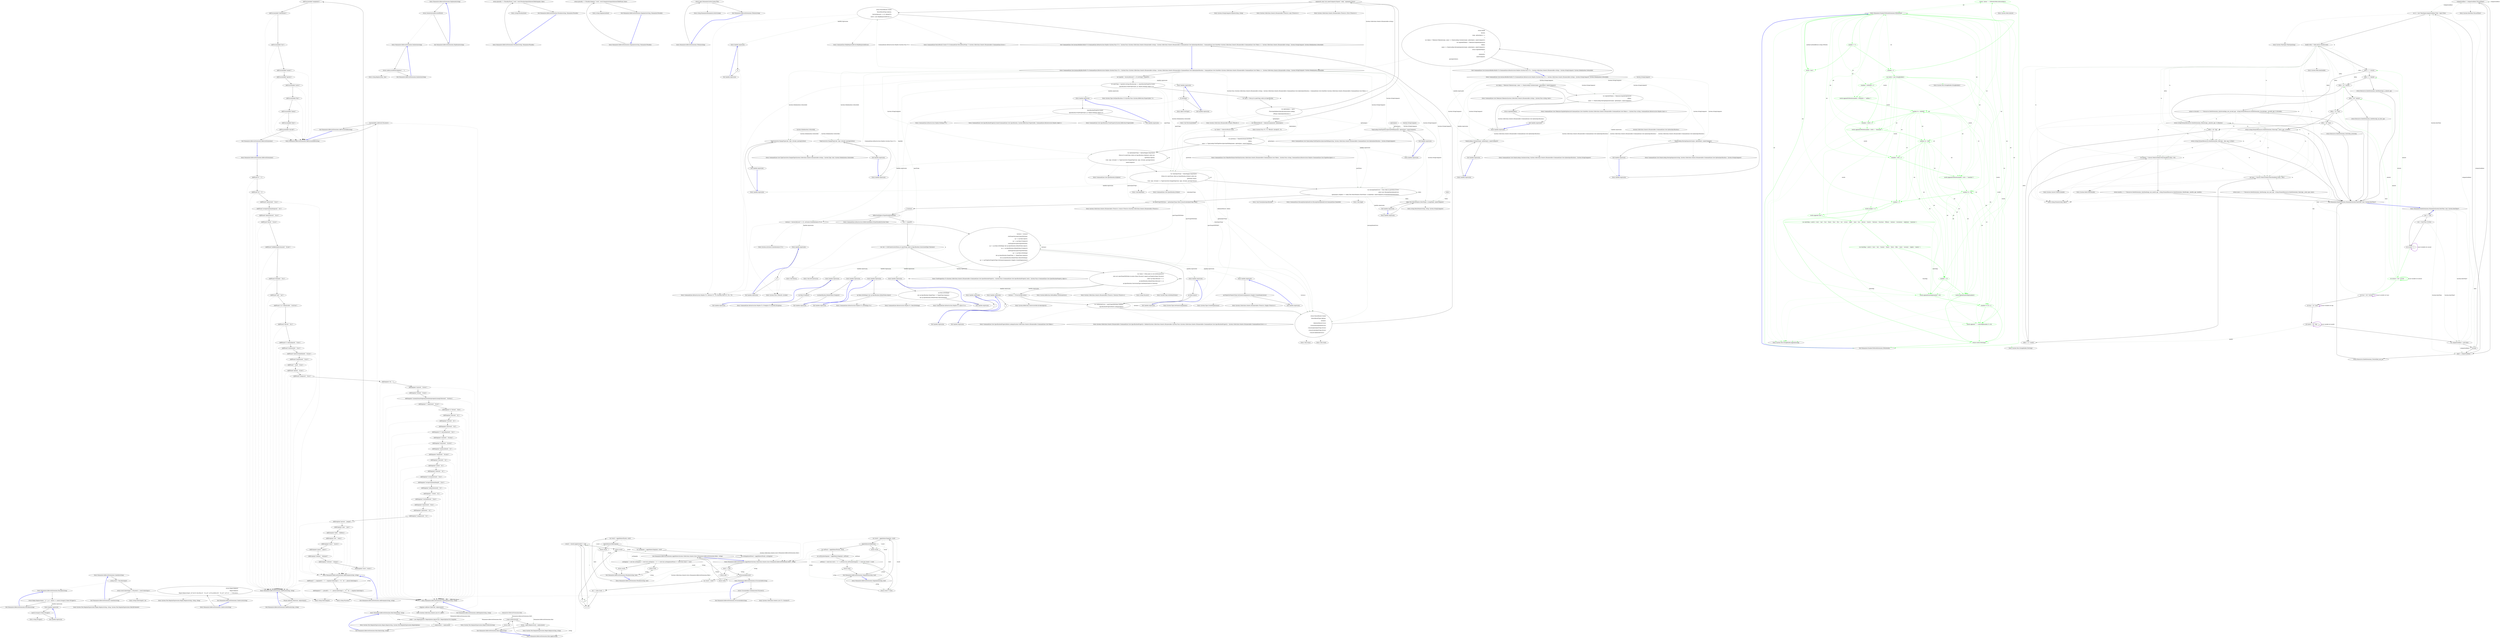 digraph  {
m1_148 [label="Entry Humanizer.InflectorExtensions.Camelize(string)", span="286-286", cluster="Humanizer.InflectorExtensions.Camelize(string)", file="DateHumanizeTests.cs"];
m1_149 [label="string word = Pascalize(input)", span="288-288", cluster="Humanizer.InflectorExtensions.Camelize(string)", file="DateHumanizeTests.cs"];
m1_150 [label="return word.Substring(0, 1).ToLower() + word.Substring(1);", span="289-289", cluster="Humanizer.InflectorExtensions.Camelize(string)", file="DateHumanizeTests.cs"];
m1_151 [label="Exit Humanizer.InflectorExtensions.Camelize(string)", span="286-286", cluster="Humanizer.InflectorExtensions.Camelize(string)", file="DateHumanizeTests.cs"];
m1_79 [label="Entry System.Text.RegularExpressions.Regex.Replace(string, string)", span="0-0", cluster="System.Text.RegularExpressions.Regex.Replace(string, string)", file="DateHumanizeTests.cs"];
m1_153 [label="Entry Humanizer.InflectorExtensions.Underscore(string)", span="297-297", cluster="Humanizer.InflectorExtensions.Underscore(string)", file="DateHumanizeTests.cs"];
m1_154 [label="return Regex.Replace(\r\n                Regex.Replace(\r\n                    Regex.Replace(input, @''([A-Z]+)([A-Z][a-z])'', ''$1_$2''), @''([a-z\d])([A-Z])'', ''$1_$2''), @''[-\s]'', ''_'').ToLower();", span="299-301", cluster="Humanizer.InflectorExtensions.Underscore(string)", file="DateHumanizeTests.cs"];
m1_155 [label="Exit Humanizer.InflectorExtensions.Underscore(string)", span="297-297", cluster="Humanizer.InflectorExtensions.Underscore(string)", file="DateHumanizeTests.cs"];
m1_161 [label="Entry Humanizer.InflectorExtensions.Hyphenate(string)", span="319-319", cluster="Humanizer.InflectorExtensions.Hyphenate(string)", file="DateHumanizeTests.cs"];
m1_162 [label="return Dasherize(underscoredWord);", span="321-321", cluster="Humanizer.InflectorExtensions.Hyphenate(string)", file="DateHumanizeTests.cs"];
m1_163 [label="Exit Humanizer.InflectorExtensions.Hyphenate(string)", span="319-319", cluster="Humanizer.InflectorExtensions.Hyphenate(string)", file="DateHumanizeTests.cs"];
m1_160 [label="Entry string.Replace(char, char)", span="0-0", cluster="string.Replace(char, char)", file="DateHumanizeTests.cs"];
m1_156 [label="Entry System.Text.RegularExpressions.Regex.Replace(string, string, string)", span="0-0", cluster="System.Text.RegularExpressions.Regex.Replace(string, string, string)", file="DateHumanizeTests.cs"];
m1_65 [label="Entry Humanizer.InflectorExtensions.AddSingular(string, string)", span="160-160", cluster="Humanizer.InflectorExtensions.AddSingular(string, string)", file="DateHumanizeTests.cs"];
m1_90 [label="Singulars.Add(new Rule(rule, replacement))", span="162-162", cluster="Humanizer.InflectorExtensions.AddSingular(string, string)", file="DateHumanizeTests.cs"];
m1_91 [label="Exit Humanizer.InflectorExtensions.AddSingular(string, string)", span="160-160", cluster="Humanizer.InflectorExtensions.AddSingular(string, string)", file="DateHumanizeTests.cs"];
m1_135 [label="Entry System.Collections.Generic.List<T>.Contains(T)", span="0-0", cluster="System.Collections.Generic.List<T>.Contains(T)", file="DateHumanizeTests.cs"];
m1_140 [label="Entry Humanizer.InflectorExtensions.Pascalize(string)", span="276-276", cluster="Humanizer.InflectorExtensions.Pascalize(string)", file="DateHumanizeTests.cs"];
m1_141 [label="return Regex.Replace(input, ''(?:^|_)(.)'', match => match.Groups[1].Value.ToUpper());", span="278-278", cluster="Humanizer.InflectorExtensions.Pascalize(string)", file="DateHumanizeTests.cs"];
m1_142 [label="Exit Humanizer.InflectorExtensions.Pascalize(string)", span="276-276", cluster="Humanizer.InflectorExtensions.Pascalize(string)", file="DateHumanizeTests.cs"];
m1_147 [label="Entry string.ToUpper()", span="0-0", cluster="string.ToUpper()", file="DateHumanizeTests.cs"];
m1_152 [label="Entry string.Substring(int, int)", span="0-0", cluster="string.Substring(int, int)", file="DateHumanizeTests.cs"];
m1_95 [label="Entry string.Pluralize(bool)", span="187-187", cluster="string.Pluralize(bool)", file="DateHumanizeTests.cs"];
m1_106 [label="Entry Humanizer.InflectorExtensions.ApplyRules(System.Collections.Generic.IList<Humanizer.InflectorExtensions.Rule>, string)", span="237-237", cluster="Humanizer.InflectorExtensions.ApplyRules(System.Collections.Generic.IList<Humanizer.InflectorExtensions.Rule>, string)", file="DateHumanizeTests.cs"];
m1_121 [label="word == null", span="239-239", cluster="Humanizer.InflectorExtensions.ApplyRules(System.Collections.Generic.IList<Humanizer.InflectorExtensions.Rule>, string)", file="DateHumanizeTests.cs"];
m1_123 [label="IsUncountable(word)", span="242-242", cluster="Humanizer.InflectorExtensions.ApplyRules(System.Collections.Generic.IList<Humanizer.InflectorExtensions.Rule>, string)", file="DateHumanizeTests.cs"];
m1_124 [label="return word;", span="243-243", cluster="Humanizer.InflectorExtensions.ApplyRules(System.Collections.Generic.IList<Humanizer.InflectorExtensions.Rule>, string)", file="DateHumanizeTests.cs"];
m1_125 [label="var result = word", span="245-245", cluster="Humanizer.InflectorExtensions.ApplyRules(System.Collections.Generic.IList<Humanizer.InflectorExtensions.Rule>, string)", file="DateHumanizeTests.cs"];
m1_126 [label="int i = rules.Count - 1", span="246-246", cluster="Humanizer.InflectorExtensions.ApplyRules(System.Collections.Generic.IList<Humanizer.InflectorExtensions.Rule>, string)", file="DateHumanizeTests.cs"];
m1_128 [label="(result = rules[i].Apply(word)) != null", span="248-248", cluster="Humanizer.InflectorExtensions.ApplyRules(System.Collections.Generic.IList<Humanizer.InflectorExtensions.Rule>, string)", file="DateHumanizeTests.cs"];
m1_122 [label="return null;", span="240-240", cluster="Humanizer.InflectorExtensions.ApplyRules(System.Collections.Generic.IList<Humanizer.InflectorExtensions.Rule>, string)", file="DateHumanizeTests.cs"];
m1_130 [label="return result;", span="253-253", cluster="Humanizer.InflectorExtensions.ApplyRules(System.Collections.Generic.IList<Humanizer.InflectorExtensions.Rule>, string)", file="DateHumanizeTests.cs"];
m1_127 [label="i >= 0", span="246-246", cluster="Humanizer.InflectorExtensions.ApplyRules(System.Collections.Generic.IList<Humanizer.InflectorExtensions.Rule>, string)", file="DateHumanizeTests.cs"];
m1_129 [label="i--", span="246-246", cluster="Humanizer.InflectorExtensions.ApplyRules(System.Collections.Generic.IList<Humanizer.InflectorExtensions.Rule>, string)", file="DateHumanizeTests.cs"];
m1_131 [label="Exit Humanizer.InflectorExtensions.ApplyRules(System.Collections.Generic.IList<Humanizer.InflectorExtensions.Rule>, string)", span="237-237", cluster="Humanizer.InflectorExtensions.ApplyRules(System.Collections.Generic.IList<Humanizer.InflectorExtensions.Rule>, string)", file="DateHumanizeTests.cs"];
m1_66 [label="Entry Humanizer.InflectorExtensions.AddIrregular(string, string)", span="144-144", cluster="Humanizer.InflectorExtensions.AddIrregular(string, string)", file="DateHumanizeTests.cs"];
m1_80 [label="AddPlural(''('' + singular[0] + '')'' + singular.Substring(1) + ''$'', ''$1'' + plural.Substring(1))", span="146-146", cluster="Humanizer.InflectorExtensions.AddIrregular(string, string)", file="DateHumanizeTests.cs"];
m1_81 [label="AddSingular(''('' + plural[0] + '')'' + plural.Substring(1) + ''$'', ''$1'' + singular.Substring(1))", span="147-147", cluster="Humanizer.InflectorExtensions.AddIrregular(string, string)", file="DateHumanizeTests.cs"];
m1_82 [label="Exit Humanizer.InflectorExtensions.AddIrregular(string, string)", span="144-144", cluster="Humanizer.InflectorExtensions.AddIrregular(string, string)", file="DateHumanizeTests.cs"];
m1_96 [label="Entry Humanizer.InflectorExtensions.Pluralize(string, bool)", span="187-187", cluster="Humanizer.InflectorExtensions.Pluralize(string, bool)", file="DateHumanizeTests.cs"];
m1_97 [label="var result = ApplyRules(Plurals, word)", span="189-189", cluster="Humanizer.InflectorExtensions.Pluralize(string, bool)", file="DateHumanizeTests.cs"];
m1_98 [label=inputIsKnownToBeSingular, span="191-191", cluster="Humanizer.InflectorExtensions.Pluralize(string, bool)", file="DateHumanizeTests.cs"];
m1_100 [label="var asSingular = ApplyRules(Singulars, word)", span="194-194", cluster="Humanizer.InflectorExtensions.Pluralize(string, bool)", file="DateHumanizeTests.cs"];
m1_102 [label="asSingular != null && asSingular != word && asSingular + ''s'' != word && asSingularAsPlural == word && result != word", span="196-196", cluster="Humanizer.InflectorExtensions.Pluralize(string, bool)", file="DateHumanizeTests.cs"];
m1_103 [label="return word;", span="197-197", cluster="Humanizer.InflectorExtensions.Pluralize(string, bool)", file="DateHumanizeTests.cs"];
m1_99 [label="return result;", span="192-192", cluster="Humanizer.InflectorExtensions.Pluralize(string, bool)", file="DateHumanizeTests.cs"];
m1_104 [label="return result;", span="199-199", cluster="Humanizer.InflectorExtensions.Pluralize(string, bool)", file="DateHumanizeTests.cs"];
m1_101 [label="var asSingularAsPlural = ApplyRules(Plurals, asSingular)", span="195-195", cluster="Humanizer.InflectorExtensions.Pluralize(string, bool)", file="DateHumanizeTests.cs"];
m1_105 [label="Exit Humanizer.InflectorExtensions.Pluralize(string, bool)", span="187-187", cluster="Humanizer.InflectorExtensions.Pluralize(string, bool)", file="DateHumanizeTests.cs"];
m1_0 [label="Entry Humanizer.InflectorExtensions.InflectorExtensions()", span="53-53", cluster="Humanizer.InflectorExtensions.InflectorExtensions()", file="DateHumanizeTests.cs"];
m1_1 [label="AddPlural(''$'', ''s'')", span="55-55", cluster="Humanizer.InflectorExtensions.InflectorExtensions()", file="DateHumanizeTests.cs"];
m1_2 [label="AddPlural(''s$'', ''s'')", span="56-56", cluster="Humanizer.InflectorExtensions.InflectorExtensions()", file="DateHumanizeTests.cs"];
m1_3 [label="AddPlural(''(ax|test)is$'', ''$1es'')", span="57-57", cluster="Humanizer.InflectorExtensions.InflectorExtensions()", file="DateHumanizeTests.cs"];
m1_4 [label="AddPlural(''(octop|vir|alumn|fung)us$'', ''$1i'')", span="58-58", cluster="Humanizer.InflectorExtensions.InflectorExtensions()", file="DateHumanizeTests.cs"];
m1_5 [label="AddPlural(''(alias|status)$'', ''$1es'')", span="59-59", cluster="Humanizer.InflectorExtensions.InflectorExtensions()", file="DateHumanizeTests.cs"];
m1_6 [label="AddPlural(''(bu)s$'', ''$1ses'')", span="60-60", cluster="Humanizer.InflectorExtensions.InflectorExtensions()", file="DateHumanizeTests.cs"];
m1_7 [label="AddPlural(''(buffal|tomat|volcan)o$'', ''$1oes'')", span="61-61", cluster="Humanizer.InflectorExtensions.InflectorExtensions()", file="DateHumanizeTests.cs"];
m1_8 [label="AddPlural(''([ti])um$'', ''$1a'')", span="62-62", cluster="Humanizer.InflectorExtensions.InflectorExtensions()", file="DateHumanizeTests.cs"];
m1_9 [label="AddPlural(''sis$'', ''ses'')", span="63-63", cluster="Humanizer.InflectorExtensions.InflectorExtensions()", file="DateHumanizeTests.cs"];
m1_10 [label="AddPlural(''(?:([^f])fe|([lr])f)$'', ''$1$2ves'')", span="64-64", cluster="Humanizer.InflectorExtensions.InflectorExtensions()", file="DateHumanizeTests.cs"];
m1_11 [label="AddPlural(''(hive)$'', ''$1s'')", span="65-65", cluster="Humanizer.InflectorExtensions.InflectorExtensions()", file="DateHumanizeTests.cs"];
m1_12 [label="AddPlural(''([^aeiouy]|qu)y$'', ''$1ies'')", span="66-66", cluster="Humanizer.InflectorExtensions.InflectorExtensions()", file="DateHumanizeTests.cs"];
m1_13 [label="AddPlural(''(x|ch|ss|sh)$'', ''$1es'')", span="67-67", cluster="Humanizer.InflectorExtensions.InflectorExtensions()", file="DateHumanizeTests.cs"];
m1_14 [label="AddPlural(''(matr|vert|ind)ix|ex$'', ''$1ices'')", span="68-68", cluster="Humanizer.InflectorExtensions.InflectorExtensions()", file="DateHumanizeTests.cs"];
m1_15 [label="AddPlural(''([m|l])ouse$'', ''$1ice'')", span="69-69", cluster="Humanizer.InflectorExtensions.InflectorExtensions()", file="DateHumanizeTests.cs"];
m1_16 [label="AddPlural(''^(ox)$'', ''$1en'')", span="70-70", cluster="Humanizer.InflectorExtensions.InflectorExtensions()", file="DateHumanizeTests.cs"];
m1_17 [label="AddPlural(''(quiz)$'', ''$1zes'')", span="71-71", cluster="Humanizer.InflectorExtensions.InflectorExtensions()", file="DateHumanizeTests.cs"];
m1_18 [label="AddPlural(''(campus)$'', ''$1es'')", span="72-72", cluster="Humanizer.InflectorExtensions.InflectorExtensions()", file="DateHumanizeTests.cs"];
m1_19 [label="AddSingular(''s$'', '''')", span="74-74", cluster="Humanizer.InflectorExtensions.InflectorExtensions()", file="DateHumanizeTests.cs"];
m1_20 [label="AddSingular(''(n)ews$'', ''$1ews'')", span="75-75", cluster="Humanizer.InflectorExtensions.InflectorExtensions()", file="DateHumanizeTests.cs"];
m1_21 [label="AddSingular(''([ti])a$'', ''$1um'')", span="76-76", cluster="Humanizer.InflectorExtensions.InflectorExtensions()", file="DateHumanizeTests.cs"];
m1_22 [label="AddSingular(''((a)naly|(b)a|(d)iagno|(p)arenthe|(p)rogno|(s)ynop|(t)he)ses$'', ''$1$2sis'')", span="77-77", cluster="Humanizer.InflectorExtensions.InflectorExtensions()", file="DateHumanizeTests.cs"];
m1_23 [label="AddSingular(''(^analy)ses$'', ''$1sis'')", span="78-78", cluster="Humanizer.InflectorExtensions.InflectorExtensions()", file="DateHumanizeTests.cs"];
m1_24 [label="AddSingular(''([^f])ves$'', ''$1fe'')", span="79-79", cluster="Humanizer.InflectorExtensions.InflectorExtensions()", file="DateHumanizeTests.cs"];
m1_25 [label="AddSingular(''(hive)s$'', ''$1'')", span="80-80", cluster="Humanizer.InflectorExtensions.InflectorExtensions()", file="DateHumanizeTests.cs"];
m1_26 [label="AddSingular(''(tive)s$'', ''$1'')", span="81-81", cluster="Humanizer.InflectorExtensions.InflectorExtensions()", file="DateHumanizeTests.cs"];
m1_27 [label="AddSingular(''([lr])ves$'', ''$1f'')", span="82-82", cluster="Humanizer.InflectorExtensions.InflectorExtensions()", file="DateHumanizeTests.cs"];
m1_28 [label="AddSingular(''([^aeiouy]|qu)ies$'', ''$1y'')", span="83-83", cluster="Humanizer.InflectorExtensions.InflectorExtensions()", file="DateHumanizeTests.cs"];
m1_29 [label="AddSingular(''(s)eries$'', ''$1eries'')", span="84-84", cluster="Humanizer.InflectorExtensions.InflectorExtensions()", file="DateHumanizeTests.cs"];
m1_30 [label="AddSingular(''(m)ovies$'', ''$1ovie'')", span="85-85", cluster="Humanizer.InflectorExtensions.InflectorExtensions()", file="DateHumanizeTests.cs"];
m1_31 [label="AddSingular(''(x|ch|ss|sh)es$'', ''$1'')", span="86-86", cluster="Humanizer.InflectorExtensions.InflectorExtensions()", file="DateHumanizeTests.cs"];
m1_32 [label="AddSingular(''([m|l])ice$'', ''$1ouse'')", span="87-87", cluster="Humanizer.InflectorExtensions.InflectorExtensions()", file="DateHumanizeTests.cs"];
m1_33 [label="AddSingular(''(bus)es$'', ''$1'')", span="88-88", cluster="Humanizer.InflectorExtensions.InflectorExtensions()", file="DateHumanizeTests.cs"];
m1_34 [label="AddSingular(''(o)es$'', ''$1'')", span="89-89", cluster="Humanizer.InflectorExtensions.InflectorExtensions()", file="DateHumanizeTests.cs"];
m1_35 [label="AddSingular(''(shoe)s$'', ''$1'')", span="90-90", cluster="Humanizer.InflectorExtensions.InflectorExtensions()", file="DateHumanizeTests.cs"];
m1_36 [label="AddSingular(''(cris|ax|test)es$'', ''$1is'')", span="91-91", cluster="Humanizer.InflectorExtensions.InflectorExtensions()", file="DateHumanizeTests.cs"];
m1_37 [label="AddSingular(''(octop|vir|alumn|fung)i$'', ''$1us'')", span="92-92", cluster="Humanizer.InflectorExtensions.InflectorExtensions()", file="DateHumanizeTests.cs"];
m1_38 [label="AddSingular(''(alias|status)es$'', ''$1'')", span="93-93", cluster="Humanizer.InflectorExtensions.InflectorExtensions()", file="DateHumanizeTests.cs"];
m1_39 [label="AddSingular(''^(ox)en'', ''$1'')", span="94-94", cluster="Humanizer.InflectorExtensions.InflectorExtensions()", file="DateHumanizeTests.cs"];
m1_40 [label="AddSingular(''(vert|ind)ices$'', ''$1ex'')", span="95-95", cluster="Humanizer.InflectorExtensions.InflectorExtensions()", file="DateHumanizeTests.cs"];
m1_41 [label="AddSingular(''(matr)ices$'', ''$1ix'')", span="96-96", cluster="Humanizer.InflectorExtensions.InflectorExtensions()", file="DateHumanizeTests.cs"];
m1_42 [label="AddSingular(''(quiz)zes$'', ''$1'')", span="97-97", cluster="Humanizer.InflectorExtensions.InflectorExtensions()", file="DateHumanizeTests.cs"];
m1_43 [label="AddSingular(''(campus)es$'', ''$1'')", span="98-98", cluster="Humanizer.InflectorExtensions.InflectorExtensions()", file="DateHumanizeTests.cs"];
m1_44 [label="AddIrregular(''person'', ''people'')", span="100-100", cluster="Humanizer.InflectorExtensions.InflectorExtensions()", file="DateHumanizeTests.cs"];
m1_45 [label="AddIrregular(''man'', ''men'')", span="101-101", cluster="Humanizer.InflectorExtensions.InflectorExtensions()", file="DateHumanizeTests.cs"];
m1_46 [label="AddIrregular(''child'', ''children'')", span="102-102", cluster="Humanizer.InflectorExtensions.InflectorExtensions()", file="DateHumanizeTests.cs"];
m1_47 [label="AddIrregular(''sex'', ''sexes'')", span="103-103", cluster="Humanizer.InflectorExtensions.InflectorExtensions()", file="DateHumanizeTests.cs"];
m1_48 [label="AddIrregular(''move'', ''moves'')", span="104-104", cluster="Humanizer.InflectorExtensions.InflectorExtensions()", file="DateHumanizeTests.cs"];
m1_49 [label="AddIrregular(''goose'', ''geese'')", span="105-105", cluster="Humanizer.InflectorExtensions.InflectorExtensions()", file="DateHumanizeTests.cs"];
m1_50 [label="AddIrregular(''alumna'', ''alumnae'')", span="106-106", cluster="Humanizer.InflectorExtensions.InflectorExtensions()", file="DateHumanizeTests.cs"];
m1_51 [label="AddIrregular(''criterion'', ''criteria'')", span="107-107", cluster="Humanizer.InflectorExtensions.InflectorExtensions()", file="DateHumanizeTests.cs"];
m1_52 [label="AddIrregular(''wave'',''waves'')", span="108-108", cluster="Humanizer.InflectorExtensions.InflectorExtensions()", file="DateHumanizeTests.cs"];
m1_53 [label="AddUncountable(''equipment'')", span="110-110", cluster="Humanizer.InflectorExtensions.InflectorExtensions()", file="DateHumanizeTests.cs"];
m1_54 [label="AddUncountable(''information'')", span="111-111", cluster="Humanizer.InflectorExtensions.InflectorExtensions()", file="DateHumanizeTests.cs"];
m1_55 [label="AddUncountable(''rice'')", span="112-112", cluster="Humanizer.InflectorExtensions.InflectorExtensions()", file="DateHumanizeTests.cs"];
m1_56 [label="AddUncountable(''money'')", span="113-113", cluster="Humanizer.InflectorExtensions.InflectorExtensions()", file="DateHumanizeTests.cs"];
m1_57 [label="AddUncountable(''species'')", span="114-114", cluster="Humanizer.InflectorExtensions.InflectorExtensions()", file="DateHumanizeTests.cs"];
m1_58 [label="AddUncountable(''series'')", span="115-115", cluster="Humanizer.InflectorExtensions.InflectorExtensions()", file="DateHumanizeTests.cs"];
m1_59 [label="AddUncountable(''fish'')", span="116-116", cluster="Humanizer.InflectorExtensions.InflectorExtensions()", file="DateHumanizeTests.cs"];
m1_60 [label="AddUncountable(''sheep'')", span="117-117", cluster="Humanizer.InflectorExtensions.InflectorExtensions()", file="DateHumanizeTests.cs"];
m1_61 [label="AddUncountable(''deer'')", span="118-118", cluster="Humanizer.InflectorExtensions.InflectorExtensions()", file="DateHumanizeTests.cs"];
m1_62 [label="AddUncountable(''aircraft'')", span="119-119", cluster="Humanizer.InflectorExtensions.InflectorExtensions()", file="DateHumanizeTests.cs"];
m1_63 [label="Exit Humanizer.InflectorExtensions.InflectorExtensions()", span="53-53", cluster="Humanizer.InflectorExtensions.InflectorExtensions()", file="DateHumanizeTests.cs"];
m1_67 [label="Entry Humanizer.InflectorExtensions.AddUncountable(string)", span="150-150", cluster="Humanizer.InflectorExtensions.AddUncountable(string)", file="DateHumanizeTests.cs"];
m1_84 [label="Uncountables.Add(word.ToLower())", span="152-152", cluster="Humanizer.InflectorExtensions.AddUncountable(string)", file="DateHumanizeTests.cs"];
m1_85 [label="Exit Humanizer.InflectorExtensions.AddUncountable(string)", span="150-150", cluster="Humanizer.InflectorExtensions.AddUncountable(string)", file="DateHumanizeTests.cs"];
m1_110 [label="Entry string.Singularize(bool)", span="220-220", cluster="string.Singularize(bool)", file="DateHumanizeTests.cs"];
m1_139 [label="Entry string.Humanize(Humanizer.LetterCasing)", span="67-67", cluster="string.Humanize(Humanizer.LetterCasing)", file="DateHumanizeTests.cs"];
m1_157 [label="Entry Humanizer.InflectorExtensions.Dasherize(string)", span="309-309", cluster="Humanizer.InflectorExtensions.Dasherize(string)", file="DateHumanizeTests.cs"];
m1_158 [label="return underscoredWord.Replace('_', '-');", span="311-311", cluster="Humanizer.InflectorExtensions.Dasherize(string)", file="DateHumanizeTests.cs"];
m1_159 [label="Exit Humanizer.InflectorExtensions.Dasherize(string)", span="309-309", cluster="Humanizer.InflectorExtensions.Dasherize(string)", file="DateHumanizeTests.cs"];
m1_143 [label="Entry System.Text.RegularExpressions.Regex.Replace(string, string, System.Text.RegularExpressions.MatchEvaluator)", span="0-0", cluster="System.Text.RegularExpressions.Regex.Replace(string, string, System.Text.RegularExpressions.MatchEvaluator)", file="DateHumanizeTests.cs"];
m1_68 [label="Entry Humanizer.InflectorExtensions.Rule.Rule(string, string)", span="127-127", cluster="Humanizer.InflectorExtensions.Rule.Rule(string, string)", file="DateHumanizeTests.cs"];
m1_69 [label="_regex = new Regex(pattern, RegexOptions.IgnoreCase | RegexOptionsUtil.Compiled)", span="129-129", cluster="Humanizer.InflectorExtensions.Rule.Rule(string, string)", file="DateHumanizeTests.cs"];
m1_70 [label="_replacement = replacement", span="130-130", cluster="Humanizer.InflectorExtensions.Rule.Rule(string, string)", file="DateHumanizeTests.cs"];
m1_71 [label="Exit Humanizer.InflectorExtensions.Rule.Rule(string, string)", span="127-127", cluster="Humanizer.InflectorExtensions.Rule.Rule(string, string)", file="DateHumanizeTests.cs"];
m1_144 [label="Entry lambda expression", span="278-278", cluster="lambda expression", file="DateHumanizeTests.cs"];
m1_145 [label="match.Groups[1].Value.ToUpper()", span="278-278", cluster="lambda expression", file="DateHumanizeTests.cs"];
m1_146 [label="Exit lambda expression", span="278-278", cluster="lambda expression", file="DateHumanizeTests.cs"];
m1_73 [label="Entry Humanizer.InflectorExtensions.Rule.Apply(string)", span="133-133", cluster="Humanizer.InflectorExtensions.Rule.Apply(string)", file="DateHumanizeTests.cs"];
m1_74 [label="!_regex.IsMatch(word)", span="135-135", cluster="Humanizer.InflectorExtensions.Rule.Apply(string)", file="DateHumanizeTests.cs"];
m1_76 [label="return _regex.Replace(word, _replacement);", span="140-140", cluster="Humanizer.InflectorExtensions.Rule.Apply(string)", file="DateHumanizeTests.cs"];
m1_75 [label="return null;", span="137-137", cluster="Humanizer.InflectorExtensions.Rule.Apply(string)", file="DateHumanizeTests.cs"];
m1_77 [label="Exit Humanizer.InflectorExtensions.Rule.Apply(string)", span="133-133", cluster="Humanizer.InflectorExtensions.Rule.Apply(string)", file="DateHumanizeTests.cs"];
m1_92 [label="Entry Humanizer.InflectorExtensions.Pluralize(string, Humanizer.Plurality)", span="176-176", cluster="Humanizer.InflectorExtensions.Pluralize(string, Humanizer.Plurality)", file="DateHumanizeTests.cs"];
m1_93 [label="return plurality == Plurality.Plural ? word : word.Pluralize(inputIsKnownToBeSingular: false);", span="178-178", cluster="Humanizer.InflectorExtensions.Pluralize(string, Humanizer.Plurality)", file="DateHumanizeTests.cs"];
m1_94 [label="Exit Humanizer.InflectorExtensions.Pluralize(string, Humanizer.Plurality)", span="176-176", cluster="Humanizer.InflectorExtensions.Pluralize(string, Humanizer.Plurality)", file="DateHumanizeTests.cs"];
m1_72 [label="Entry System.Text.RegularExpressions.Regex.Regex(string, System.Text.RegularExpressions.RegexOptions)", span="0-0", cluster="System.Text.RegularExpressions.Regex.Regex(string, System.Text.RegularExpressions.RegexOptions)", file="DateHumanizeTests.cs"];
m1_78 [label="Entry System.Text.RegularExpressions.Regex.IsMatch(string)", span="0-0", cluster="System.Text.RegularExpressions.Regex.IsMatch(string)", file="DateHumanizeTests.cs"];
m1_136 [label="Entry Humanizer.InflectorExtensions.Titleize(string)", span="266-266", cluster="Humanizer.InflectorExtensions.Titleize(string)", file="DateHumanizeTests.cs"];
m1_137 [label="return input.Humanize(LetterCasing.Title);", span="268-268", cluster="Humanizer.InflectorExtensions.Titleize(string)", file="DateHumanizeTests.cs"];
m1_138 [label="Exit Humanizer.InflectorExtensions.Titleize(string)", span="266-266", cluster="Humanizer.InflectorExtensions.Titleize(string)", file="DateHumanizeTests.cs"];
m1_87 [label="Entry System.Collections.Generic.List<T>.Add(T)", span="0-0", cluster="System.Collections.Generic.List<T>.Add(T)", file="DateHumanizeTests.cs"];
m1_111 [label="Entry Humanizer.InflectorExtensions.Singularize(string, bool)", span="220-220", cluster="Humanizer.InflectorExtensions.Singularize(string, bool)", file="DateHumanizeTests.cs"];
m1_112 [label="var result = ApplyRules(Singulars, word)", span="223-223", cluster="Humanizer.InflectorExtensions.Singularize(string, bool)", file="DateHumanizeTests.cs"];
m1_113 [label=inputIsKnownToBePlural, span="225-225", cluster="Humanizer.InflectorExtensions.Singularize(string, bool)", file="DateHumanizeTests.cs"];
m1_115 [label="var asPlural = ApplyRules(Plurals, word)", span="229-229", cluster="Humanizer.InflectorExtensions.Singularize(string, bool)", file="DateHumanizeTests.cs"];
m1_117 [label="asPlural != word && word + ''s'' != asPlural && asPluralAsSingular == word && result != word", span="231-231", cluster="Humanizer.InflectorExtensions.Singularize(string, bool)", file="DateHumanizeTests.cs"];
m1_118 [label="return word;", span="232-232", cluster="Humanizer.InflectorExtensions.Singularize(string, bool)", file="DateHumanizeTests.cs"];
m1_119 [label="return result ?? word;", span="234-234", cluster="Humanizer.InflectorExtensions.Singularize(string, bool)", file="DateHumanizeTests.cs"];
m1_114 [label="return result;", span="226-226", cluster="Humanizer.InflectorExtensions.Singularize(string, bool)", file="DateHumanizeTests.cs"];
m1_116 [label="var asPluralAsSingular = ApplyRules(Singulars, asPlural)", span="230-230", cluster="Humanizer.InflectorExtensions.Singularize(string, bool)", file="DateHumanizeTests.cs"];
m1_120 [label="Exit Humanizer.InflectorExtensions.Singularize(string, bool)", span="220-220", cluster="Humanizer.InflectorExtensions.Singularize(string, bool)", file="DateHumanizeTests.cs"];
m1_132 [label="Entry Humanizer.InflectorExtensions.IsUncountable(string)", span="256-256", cluster="Humanizer.InflectorExtensions.IsUncountable(string)", file="DateHumanizeTests.cs"];
m1_133 [label="return Uncountables.Contains(word.ToLower());", span="258-258", cluster="Humanizer.InflectorExtensions.IsUncountable(string)", file="DateHumanizeTests.cs"];
m1_134 [label="Exit Humanizer.InflectorExtensions.IsUncountable(string)", span="256-256", cluster="Humanizer.InflectorExtensions.IsUncountable(string)", file="DateHumanizeTests.cs"];
m1_64 [label="Entry Humanizer.InflectorExtensions.AddPlural(string, string)", span="155-155", cluster="Humanizer.InflectorExtensions.AddPlural(string, string)", file="DateHumanizeTests.cs"];
m1_88 [label="Plurals.Add(new Rule(rule, replacement))", span="157-157", cluster="Humanizer.InflectorExtensions.AddPlural(string, string)", file="DateHumanizeTests.cs"];
m1_89 [label="Exit Humanizer.InflectorExtensions.AddPlural(string, string)", span="155-155", cluster="Humanizer.InflectorExtensions.AddPlural(string, string)", file="DateHumanizeTests.cs"];
m1_86 [label="Entry string.ToLower()", span="0-0", cluster="string.ToLower()", file="DateHumanizeTests.cs"];
m1_107 [label="Entry Humanizer.InflectorExtensions.Singularize(string, Humanizer.Plurality)", span="209-209", cluster="Humanizer.InflectorExtensions.Singularize(string, Humanizer.Plurality)", file="DateHumanizeTests.cs"];
m1_108 [label="return plurality == Plurality.Singular ? word : word.Singularize(inputIsKnownToBePlural: false);", span="211-211", cluster="Humanizer.InflectorExtensions.Singularize(string, Humanizer.Plurality)", file="DateHumanizeTests.cs"];
m1_109 [label="Exit Humanizer.InflectorExtensions.Singularize(string, Humanizer.Plurality)", span="209-209", cluster="Humanizer.InflectorExtensions.Singularize(string, Humanizer.Plurality)", file="DateHumanizeTests.cs"];
m1_83 [label="Entry string.Substring(int)", span="0-0", cluster="string.Substring(int)", file="DateHumanizeTests.cs"];
m1_164 [label="Humanizer.InflectorExtensions.Rule", span="", file="DateHumanizeTests.cs"];
m2_49 [label="Entry System.StringComparer.Equals(string, string)", span="0-0", cluster="System.StringComparer.Equals(string, string)", file="In.cs"];
m2_54 [label="Entry CommandLine.Core.Specification.IsOption()", span="10-10", cluster="CommandLine.Core.Specification.IsOption()", file="In.cs"];
m2_125 [label="Entry CommandLine.Infrastructure.Maybe<T>.MatchNothing()", span="26-26", cluster="CommandLine.Infrastructure.Maybe<T>.MatchNothing()", file="In.cs"];
m2_118 [label="Entry CommandLine.Infrastructure.Maybe<T>.IsNothing<T>()", span="144-144", cluster="CommandLine.Infrastructure.Maybe<T>.IsNothing<T>()", file="In.cs"];
m2_71 [label="Entry CommandLine.Core.SpecificationPropertyRules.Lookup(System.Collections.Generic.IEnumerable<CommandLine.Core.Token>)", span="12-12", cluster="CommandLine.Core.SpecificationPropertyRules.Lookup(System.Collections.Generic.IEnumerable<CommandLine.Core.Token>)", file="In.cs"];
m2_10 [label="Entry CommandLine.Core.Tokenizer.ExplodeOptionList(CommandLine.Core.StatePair<System.Collections.Generic.IEnumerable<CommandLine.Core.Token>>, System.Func<string, CommandLine.Infrastructure.Maybe<char>>)", span="44-44", cluster="CommandLine.Core.Tokenizer.ExplodeOptionList(CommandLine.Core.StatePair<System.Collections.Generic.IEnumerable<CommandLine.Core.Token>>, System.Func<string, CommandLine.Infrastructure.Maybe<char>>)", file="In.cs"];
m2_44 [label="Entry System.Type.GetSpecifications<T>(System.Func<System.Reflection.PropertyInfo, T>)", span="15-15", cluster="System.Type.GetSpecifications<T>(System.Func<System.Reflection.PropertyInfo, T>)", file="In.cs"];
m2_0 [label="Entry CommandLine.Core.InstanceBuilder.Build<T>(CommandLine.Infrastructure.Maybe<System.Func<T>>, System.Collections.Generic.IEnumerable<string>, System.StringComparer, System.Globalization.CultureInfo)", span="12-12", cluster="CommandLine.Core.InstanceBuilder.Build<T>(CommandLine.Infrastructure.Maybe<System.Func<T>>, System.Collections.Generic.IEnumerable<string>, System.StringComparer, System.Globalization.CultureInfo)", file="In.cs"];
m2_1 [label="return Build(\r\n                factory,\r\n                (args, optionSpecs) =>\r\n                    {\r\n                        var tokens = Tokenizer.Tokenize(args, name => NameLookup.Contains(name, optionSpecs, nameComparer));\r\n                        var explodedTokens = Tokenizer.ExplodeOptionList(\r\n                            tokens,\r\n                            name => NameLookup.HavingSeparator(name, optionSpecs, nameComparer));\r\n                        return explodedTokens;\r\n                    },\r\n                arguments,\r\n                nameComparer,\r\n                parsingCulture);", span="18-30", cluster="CommandLine.Core.InstanceBuilder.Build<T>(CommandLine.Infrastructure.Maybe<System.Func<T>>, System.Collections.Generic.IEnumerable<string>, System.StringComparer, System.Globalization.CultureInfo)", file="In.cs"];
m2_2 [label="Exit CommandLine.Core.InstanceBuilder.Build<T>(CommandLine.Infrastructure.Maybe<System.Func<T>>, System.Collections.Generic.IEnumerable<string>, System.StringComparer, System.Globalization.CultureInfo)", span="12-12", cluster="CommandLine.Core.InstanceBuilder.Build<T>(CommandLine.Infrastructure.Maybe<System.Func<T>>, System.Collections.Generic.IEnumerable<string>, System.StringComparer, System.Globalization.CultureInfo)", file="In.cs"];
m2_79 [label="Entry object.GetType()", span="0-0", cluster="object.GetType()", file="In.cs"];
m2_110 [label="Entry CommandLine.Infrastructure.Maybe<T>.IsJust<T>()", span="149-149", cluster="CommandLine.Infrastructure.Maybe<T>.IsJust<T>()", file="In.cs"];
m2_56 [label="Entry CommandLine.Core.Specification.IsValue()", span="15-15", cluster="CommandLine.Core.Specification.IsValue()", file="In.cs"];
m2_45 [label="Entry Unk.ThrowingValidate", span="", cluster="Unk.ThrowingValidate", file="In.cs"];
m2_51 [label="Entry CommandLine.ParserResult.Create<T>(CommandLine.ParserResultType, T, System.Collections.Generic.IEnumerable<CommandLine.Error>)", span="100-100", cluster="CommandLine.ParserResult.Create<T>(CommandLine.ParserResultType, T, System.Collections.Generic.IEnumerable<CommandLine.Error>)", file="In.cs"];
m2_83 [label="Entry CommandLine.Core.Specification.FromProperty(System.Reflection.PropertyInfo)", span="82-82", cluster="CommandLine.Core.Specification.FromProperty(System.Reflection.PropertyInfo)", file="In.cs"];
m2_96 [label="Entry CommandLine.Core.TypeConverter.ChangeType(System.Collections.Generic.IEnumerable<string>, System.Type, bool, System.Globalization.CultureInfo)", span="12-12", cluster="CommandLine.Core.TypeConverter.ChangeType(System.Collections.Generic.IEnumerable<string>, System.Type, bool, System.Globalization.CultureInfo)", file="In.cs"];
m2_131 [label="Entry System.Type.CreateEmptyArray()", span="79-79", cluster="System.Type.CreateEmptyArray()", file="In.cs"];
m2_84 [label="Entry CommandLine.Infrastructure.Maybe.Nothing<T>()", span="63-63", cluster="CommandLine.Infrastructure.Maybe.Nothing<T>()", file="In.cs"];
m2_47 [label="Entry System.Collections.Generic.IEnumerable<TSource>.Any<TSource>()", span="0-0", cluster="System.Collections.Generic.IEnumerable<TSource>.Any<TSource>()", file="In.cs"];
m2_59 [label="Entry Unk.FromOptionSpecification", span="", cluster="Unk.FromOptionSpecification", file="In.cs"];
m2_68 [label="Entry System.Type.GetDefaultValue()", span="84-84", cluster="System.Type.GetDefaultValue()", file="In.cs"];
m2_63 [label="Entry T.SetProperties<T>(System.Collections.Generic.IEnumerable<CommandLine.Core.SpecificationProperty>, System.Func<CommandLine.Core.SpecificationProperty, bool>, System.Func<CommandLine.Core.SpecificationProperty, object>)", span="36-36", cluster="T.SetProperties<T>(System.Collections.Generic.IEnumerable<CommandLine.Core.SpecificationProperty>, System.Func<CommandLine.Core.SpecificationProperty, bool>, System.Func<CommandLine.Core.SpecificationProperty, object>)", file="In.cs"];
m2_114 [label="Entry CommandLine.Infrastructure.Maybe<T>.FromJust<T>(System.Exception)", span="134-134", cluster="CommandLine.Infrastructure.Maybe<T>.FromJust<T>(System.Exception)", file="In.cs"];
m2_130 [label="Entry System.Collections.Generic.IEnumerable<TSource>.Single<TSource>()", span="0-0", cluster="System.Collections.Generic.IEnumerable<TSource>.Single<TSource>()", file="In.cs"];
m2_85 [label="Entry CommandLine.Core.SpecificationProperty.Create(CommandLine.Core.Specification, System.Reflection.PropertyInfo, CommandLine.Infrastructure.Maybe<object>)", span="21-21", cluster="CommandLine.Core.SpecificationProperty.Create(CommandLine.Core.Specification, System.Reflection.PropertyInfo, CommandLine.Infrastructure.Maybe<object>)", file="In.cs"];
m2_64 [label="Entry Unk.ToArray", span="", cluster="Unk.ToArray", file="In.cs"];
m2_18 [label="Entry CommandLine.Core.NameLookup.HavingSeparator(string, System.Collections.Generic.IEnumerable<CommandLine.Core.OptionSpecification>, System.StringComparer)", span="16-16", cluster="CommandLine.Core.NameLookup.HavingSeparator(string, System.Collections.Generic.IEnumerable<CommandLine.Core.OptionSpecification>, System.StringComparer)", file="In.cs"];
m2_61 [label="Entry CommandLine.Infrastructure.ReflectionHelper.IsTypeMutable(System.Type)", span="39-39", cluster="CommandLine.Infrastructure.ReflectionHelper.IsTypeMutable(System.Type)", file="In.cs"];
m2_57 [label="Entry CommandLine.MissingValueOptionError.MissingValueOptionError(CommandLine.NameInfo)", span="265-265", cluster="CommandLine.MissingValueOptionError.MissingValueOptionError(CommandLine.NameInfo)", file="In.cs"];
m2_60 [label="Entry System.Collections.Generic.IEnumerable<TSource>.Concat<TSource>(System.Collections.Generic.IEnumerable<TSource>)", span="0-0", cluster="System.Collections.Generic.IEnumerable<TSource>.Concat<TSource>(System.Collections.Generic.IEnumerable<TSource>)", file="In.cs"];
m2_55 [label="Entry Unk.MapValues", span="", cluster="Unk.MapValues", file="In.cs"];
m2_14 [label="Entry CommandLine.Core.NameLookup.Contains(string, System.Collections.Generic.IEnumerable<CommandLine.Core.OptionSpecification>, System.StringComparer)", span="11-11", cluster="CommandLine.Core.NameLookup.Contains(string, System.Collections.Generic.IEnumerable<CommandLine.Core.OptionSpecification>, System.StringComparer)", file="In.cs"];
m2_53 [label="Entry CommandLine.Core.TokenPartitioner.Partition(System.Collections.Generic.IEnumerable<CommandLine.Core.Token>, System.Func<string, CommandLine.Infrastructure.Maybe<CommandLine.Core.TypeDescriptor>>)", span="12-12", cluster="CommandLine.Core.TokenPartitioner.Partition(System.Collections.Generic.IEnumerable<CommandLine.Core.Token>, System.Func<string, CommandLine.Infrastructure.Maybe<CommandLine.Core.TypeDescriptor>>)", file="In.cs"];
m2_129 [label="Entry System.Type.GetGenericArguments()", span="0-0", cluster="System.Type.GetGenericArguments()", file="In.cs"];
m2_48 [label="Entry System.Collections.Generic.IEnumerable<TSource>.First<TSource>()", span="0-0", cluster="System.Collections.Generic.IEnumerable<TSource>.First<TSource>()", file="In.cs"];
m2_46 [label="Entry System.Collections.IEnumerable.OfType<TResult>()", span="0-0", cluster="System.Collections.IEnumerable.OfType<TResult>()", file="In.cs"];
m2_86 [label="Entry lambda expression", span="55-55", cluster="lambda expression", file="In.cs"];
m2_5 [label="var tokens = Tokenizer.Tokenize(args, name => NameLookup.Contains(name, optionSpecs, nameComparer))", span="22-22", cluster="lambda expression", file="In.cs"];
m2_12 [label="NameLookup.Contains(name, optionSpecs, nameComparer)", span="22-22", cluster="lambda expression", file="In.cs"];
m2_6 [label="var explodedTokens = Tokenizer.ExplodeOptionList(\r\n                            tokens,\r\n                            name => NameLookup.HavingSeparator(name, optionSpecs, nameComparer))", span="23-25", cluster="lambda expression", file="In.cs"];
m2_16 [label="NameLookup.HavingSeparator(name, optionSpecs, nameComparer)", span="25-25", cluster="lambda expression", file="In.cs"];
m2_4 [label="Entry lambda expression", span="20-27", cluster="lambda expression", file="In.cs"];
m2_11 [label="Entry lambda expression", span="22-22", cluster="lambda expression", file="In.cs"];
m2_7 [label="return explodedTokens;", span="26-26", cluster="lambda expression", file="In.cs"];
m2_15 [label="Entry lambda expression", span="25-25", cluster="lambda expression", file="In.cs"];
m2_8 [label="Exit lambda expression", span="20-27", cluster="lambda expression", file="In.cs"];
m2_13 [label="Exit lambda expression", span="22-22", cluster="lambda expression", file="In.cs"];
m2_17 [label="Exit lambda expression", span="25-25", cluster="lambda expression", file="In.cs"];
m2_90 [label="TypeLookup.FindTypeDescriptorAndSibling(name, optionSpecs, nameComparer)", span="65-65", cluster="lambda expression", file="In.cs"];
m2_94 [label="TypeConverter.ChangeType(vals, type, isScalar, parsingCulture)", span="70-70", cluster="lambda expression", file="In.cs"];
m2_98 [label="TypeConverter.ChangeType(vals, type, isScalar, parsingCulture)", span="76-76", cluster="lambda expression", file="In.cs"];
m2_101 [label="token.Text.MatchName(o.ShortName, o.LongName, nameComparer)", span="80-80", cluster="lambda expression", file="In.cs"];
m2_75 [label="Entry lambda expression", span="40-40", cluster="lambda expression", file="In.cs"];
m2_80 [label="Entry lambda expression", span="42-43", cluster="lambda expression", file="In.cs"];
m2_89 [label="Entry lambda expression", span="65-65", cluster="lambda expression", file="In.cs"];
m2_93 [label="Entry lambda expression", span="70-70", cluster="lambda expression", file="In.cs"];
m2_97 [label="Entry lambda expression", span="76-76", cluster="lambda expression", file="In.cs"];
m2_100 [label="Entry lambda expression", span="80-80", cluster="lambda expression", file="In.cs"];
m2_104 [label="Entry lambda expression", span="87-87", cluster="lambda expression", file="In.cs"];
m2_132 [label="Entry lambda expression", span="107-107", cluster="lambda expression", file="In.cs"];
m2_135 [label="Entry lambda expression", span="108-108", cluster="lambda expression", file="In.cs"];
m2_107 [label="Entry lambda expression", span="90-90", cluster="lambda expression", file="In.cs"];
m2_111 [label="Entry lambda expression", span="91-91", cluster="lambda expression", file="In.cs"];
m2_115 [label="Entry lambda expression", span="93-93", cluster="lambda expression", file="In.cs"];
m2_119 [label="Entry lambda expression", span="94-94", cluster="lambda expression", file="In.cs"];
m2_122 [label="Entry lambda expression", span="96-98", cluster="lambda expression", file="In.cs"];
m2_126 [label="Entry lambda expression", span="99-99", cluster="lambda expression", file="In.cs"];
m2_76 [label="f().GetType()", span="40-40", cluster="lambda expression", file="In.cs"];
m2_77 [label="Exit lambda expression", span="40-40", cluster="lambda expression", file="In.cs"];
m2_81 [label="SpecificationProperty.Create(\r\n                    Specification.FromProperty(pi), pi, Maybe.Nothing<object>())", span="42-43", cluster="lambda expression", file="In.cs"];
m2_82 [label="Exit lambda expression", span="42-43", cluster="lambda expression", file="In.cs"];
m2_87 [label="f()", span="55-55", cluster="lambda expression", file="In.cs"];
m2_88 [label="Exit lambda expression", span="55-55", cluster="lambda expression", file="In.cs"];
m2_91 [label="Exit lambda expression", span="65-65", cluster="lambda expression", file="In.cs"];
m2_95 [label="Exit lambda expression", span="70-70", cluster="lambda expression", file="In.cs"];
m2_99 [label="Exit lambda expression", span="76-76", cluster="lambda expression", file="In.cs"];
m2_102 [label="Exit lambda expression", span="80-80", cluster="lambda expression", file="In.cs"];
m2_105 [label="f()", span="87-87", cluster="lambda expression", file="In.cs"];
m2_106 [label="Exit lambda expression", span="87-87", cluster="lambda expression", file="In.cs"];
m2_108 [label="sp.Value.IsJust()", span="90-90", cluster="lambda expression", file="In.cs"];
m2_109 [label="Exit lambda expression", span="90-90", cluster="lambda expression", file="In.cs"];
m2_112 [label="sp.Value.FromJust()", span="91-91", cluster="lambda expression", file="In.cs"];
m2_113 [label="Exit lambda expression", span="91-91", cluster="lambda expression", file="In.cs"];
m2_116 [label="sp.Value.IsNothing() && sp.Specification.DefaultValue.IsJust()", span="93-93", cluster="lambda expression", file="In.cs"];
m2_117 [label="Exit lambda expression", span="93-93", cluster="lambda expression", file="In.cs"];
m2_120 [label="sp.Specification.DefaultValue.FromJust()", span="94-94", cluster="lambda expression", file="In.cs"];
m2_121 [label="Exit lambda expression", span="94-94", cluster="lambda expression", file="In.cs"];
m2_123 [label="sp.Value.IsNothing()\r\n                            && sp.Specification.TargetType == TargetType.Sequence\r\n                            && sp.Specification.DefaultValue.MatchNothing()", span="96-98", cluster="lambda expression", file="In.cs"];
m2_124 [label="Exit lambda expression", span="96-98", cluster="lambda expression", file="In.cs"];
m2_127 [label="sp.Property.PropertyType.GetGenericArguments().Single().CreateEmptyArray()", span="99-99", cluster="lambda expression", file="In.cs"];
m2_128 [label="Exit lambda expression", span="99-99", cluster="lambda expression", file="In.cs"];
m2_133 [label=v, span="107-107", cluster="lambda expression", file="In.cs"];
m2_134 [label="Exit lambda expression", span="107-107", cluster="lambda expression", file="In.cs"];
m2_136 [label=d, span="108-108", cluster="lambda expression", file="In.cs"];
m2_137 [label="Exit lambda expression", span="108-108", cluster="lambda expression", file="In.cs"];
m2_72 [label="Entry System.Collections.Generic.IEnumerable<CommandLine.Core.SpecificationProperty>.Validate(System.Collections.Generic.IEnumerable<System.Func<System.Collections.Generic.IEnumerable<CommandLine.Core.SpecificationProperty>, System.Collections.Generic.IEnumerable<CommandLine.Error>>>)", span="40-40", cluster="System.Collections.Generic.IEnumerable<CommandLine.Core.SpecificationProperty>.Validate(System.Collections.Generic.IEnumerable<System.Func<System.Collections.Generic.IEnumerable<CommandLine.Core.SpecificationProperty>, System.Collections.Generic.IEnumerable<CommandLine.Error>>>)", file="In.cs"];
m2_62 [label="Entry System.Activator.CreateInstance<T>()", span="0-0", cluster="System.Activator.CreateInstance<T>()", file="In.cs"];
m2_58 [label="Entry Unk.Single", span="", cluster="Unk.Single", file="In.cs"];
m2_9 [label="Entry CommandLine.Core.Tokenizer.Tokenize(System.Collections.Generic.IEnumerable<string>, System.Func<string, bool>)", span="11-11", cluster="CommandLine.Core.Tokenizer.Tokenize(System.Collections.Generic.IEnumerable<string>, System.Func<string, bool>)", file="In.cs"];
m2_3 [label="Entry CommandLine.Core.InstanceBuilder.Build<T>(CommandLine.Infrastructure.Maybe<System.Func<T>>, System.Func<System.Collections.Generic.IEnumerable<string>, System.Collections.Generic.IEnumerable<CommandLine.Core.OptionSpecification>, CommandLine.Core.StatePair<System.Collections.Generic.IEnumerable<CommandLine.Core.Token>>>, System.Collections.Generic.IEnumerable<string>, System.StringComparer, System.Globalization.CultureInfo)", span="33-33", cluster="CommandLine.Core.InstanceBuilder.Build<T>(CommandLine.Infrastructure.Maybe<System.Func<T>>, System.Func<System.Collections.Generic.IEnumerable<string>, System.Collections.Generic.IEnumerable<CommandLine.Core.OptionSpecification>, CommandLine.Core.StatePair<System.Collections.Generic.IEnumerable<CommandLine.Core.Token>>>, System.Collections.Generic.IEnumerable<string>, System.StringComparer, System.Globalization.CultureInfo)", file="In.cs"];
m2_19 [label="var typeInfo = factory.Return(f => f().GetType(), typeof(T))", span="40-40", cluster="CommandLine.Core.InstanceBuilder.Build<T>(CommandLine.Infrastructure.Maybe<System.Func<T>>, System.Func<System.Collections.Generic.IEnumerable<string>, System.Collections.Generic.IEnumerable<CommandLine.Core.OptionSpecification>, CommandLine.Core.StatePair<System.Collections.Generic.IEnumerable<CommandLine.Core.Token>>>, System.Collections.Generic.IEnumerable<string>, System.StringComparer, System.Globalization.CultureInfo)", file="In.cs"];
m2_23 [label="arguments.Any() && nameComparer.Equals(''--help'', arguments.First())", span="51-51", cluster="CommandLine.Core.InstanceBuilder.Build<T>(CommandLine.Infrastructure.Maybe<System.Func<T>>, System.Func<System.Collections.Generic.IEnumerable<string>, System.Collections.Generic.IEnumerable<CommandLine.Core.OptionSpecification>, CommandLine.Core.StatePair<System.Collections.Generic.IEnumerable<CommandLine.Core.Token>>>, System.Collections.Generic.IEnumerable<string>, System.StringComparer, System.Globalization.CultureInfo)", file="In.cs"];
m2_24 [label="return ParserResult.Create(\r\n                    ParserResultType.Options,\r\n                    factory.Return(f => f(), default(T)),\r\n                    new[] { new HelpRequestedError() });", span="53-56", cluster="CommandLine.Core.InstanceBuilder.Build<T>(CommandLine.Infrastructure.Maybe<System.Func<T>>, System.Func<System.Collections.Generic.IEnumerable<string>, System.Collections.Generic.IEnumerable<CommandLine.Core.OptionSpecification>, CommandLine.Core.StatePair<System.Collections.Generic.IEnumerable<CommandLine.Core.Token>>>, System.Collections.Generic.IEnumerable<string>, System.StringComparer, System.Globalization.CultureInfo)", file="In.cs"];
m2_25 [label="var tokenizerResult = tokenizer(arguments, optionSpecs)", span="59-59", cluster="CommandLine.Core.InstanceBuilder.Build<T>(CommandLine.Infrastructure.Maybe<System.Func<T>>, System.Func<System.Collections.Generic.IEnumerable<string>, System.Collections.Generic.IEnumerable<CommandLine.Core.OptionSpecification>, CommandLine.Core.StatePair<System.Collections.Generic.IEnumerable<CommandLine.Core.Token>>>, System.Collections.Generic.IEnumerable<string>, System.StringComparer, System.Globalization.CultureInfo)", file="In.cs"];
m2_27 [label="var partitions = TokenPartitioner.Partition(\r\n                tokens,\r\n                name => TypeLookup.FindTypeDescriptorAndSibling(name, optionSpecs, nameComparer))", span="63-65", cluster="CommandLine.Core.InstanceBuilder.Build<T>(CommandLine.Infrastructure.Maybe<System.Func<T>>, System.Func<System.Collections.Generic.IEnumerable<string>, System.Collections.Generic.IEnumerable<CommandLine.Core.OptionSpecification>, CommandLine.Core.StatePair<System.Collections.Generic.IEnumerable<CommandLine.Core.Token>>>, System.Collections.Generic.IEnumerable<string>, System.StringComparer, System.Globalization.CultureInfo)", file="In.cs"];
m2_28 [label="var optionSpecProps = OptionMapper.MapValues(\r\n                (from pt in specProps where pt.Specification.IsOption() select pt),\r\n                partitions.Options,\r\n                (vals, type, isScalar) => TypeConverter.ChangeType(vals, type, isScalar, parsingCulture),\r\n                nameComparer)", span="67-71", cluster="CommandLine.Core.InstanceBuilder.Build<T>(CommandLine.Infrastructure.Maybe<System.Func<T>>, System.Func<System.Collections.Generic.IEnumerable<string>, System.Collections.Generic.IEnumerable<CommandLine.Core.OptionSpecification>, CommandLine.Core.StatePair<System.Collections.Generic.IEnumerable<CommandLine.Core.Token>>>, System.Collections.Generic.IEnumerable<string>, System.StringComparer, System.Globalization.CultureInfo)", file="In.cs"];
m2_29 [label="var valueSpecProps = ValueMapper.MapValues(\r\n                (from pt in specProps where pt.Specification.IsValue() select pt),\r\n                    partitions.Values,\r\n                (vals, type, isScalar) => TypeConverter.ChangeType(vals, type, isScalar, parsingCulture))", span="73-76", cluster="CommandLine.Core.InstanceBuilder.Build<T>(CommandLine.Infrastructure.Maybe<System.Func<T>>, System.Func<System.Collections.Generic.IEnumerable<string>, System.Collections.Generic.IEnumerable<CommandLine.Core.OptionSpecification>, CommandLine.Core.StatePair<System.Collections.Generic.IEnumerable<CommandLine.Core.Token>>>, System.Collections.Generic.IEnumerable<string>, System.StringComparer, System.Globalization.CultureInfo)", file="In.cs"];
m2_30 [label="var missingValueErrors = from token in partitions.Errors\r\n                                     select new MissingValueOptionError(\r\n                                         optionSpecs.Single(o => token.Text.MatchName(o.ShortName, o.LongName, nameComparer)).FromOptionSpecification())", span="78-80", cluster="CommandLine.Core.InstanceBuilder.Build<T>(CommandLine.Infrastructure.Maybe<System.Func<T>>, System.Func<System.Collections.Generic.IEnumerable<string>, System.Collections.Generic.IEnumerable<CommandLine.Core.OptionSpecification>, CommandLine.Core.StatePair<System.Collections.Generic.IEnumerable<CommandLine.Core.Token>>>, System.Collections.Generic.IEnumerable<string>, System.StringComparer, System.Globalization.CultureInfo)", file="In.cs"];
m2_34 [label="instance = factory.Return(f => f(), Activator.CreateInstance<T>())", span="87-87", cluster="CommandLine.Core.InstanceBuilder.Build<T>(CommandLine.Infrastructure.Maybe<System.Func<T>>, System.Func<System.Collections.Generic.IEnumerable<string>, System.Collections.Generic.IEnumerable<CommandLine.Core.OptionSpecification>, CommandLine.Core.StatePair<System.Collections.Generic.IEnumerable<CommandLine.Core.Token>>>, System.Collections.Generic.IEnumerable<string>, System.StringComparer, System.Globalization.CultureInfo)", file="In.cs"];
m2_20 [label="var specProps = typeInfo.GetSpecifications(pi => SpecificationProperty.Create(\r\n                    Specification.FromProperty(pi), pi, Maybe.Nothing<object>()))", span="42-43", cluster="CommandLine.Core.InstanceBuilder.Build<T>(CommandLine.Infrastructure.Maybe<System.Func<T>>, System.Func<System.Collections.Generic.IEnumerable<string>, System.Collections.Generic.IEnumerable<CommandLine.Core.OptionSpecification>, CommandLine.Core.StatePair<System.Collections.Generic.IEnumerable<CommandLine.Core.Token>>>, System.Collections.Generic.IEnumerable<string>, System.StringComparer, System.Globalization.CultureInfo)", file="In.cs"];
m2_33 [label="ReflectionHelper.IsTypeMutable(typeInfo)", span="85-85", cluster="CommandLine.Core.InstanceBuilder.Build<T>(CommandLine.Infrastructure.Maybe<System.Func<T>>, System.Func<System.Collections.Generic.IEnumerable<string>, System.Collections.Generic.IEnumerable<CommandLine.Core.OptionSpecification>, CommandLine.Core.StatePair<System.Collections.Generic.IEnumerable<CommandLine.Core.Token>>>, System.Collections.Generic.IEnumerable<string>, System.StringComparer, System.Globalization.CultureInfo)", file="In.cs"];
m2_21 [label="var specs = from pt in specProps select pt.Specification", span="45-45", cluster="CommandLine.Core.InstanceBuilder.Build<T>(CommandLine.Infrastructure.Maybe<System.Func<T>>, System.Func<System.Collections.Generic.IEnumerable<string>, System.Collections.Generic.IEnumerable<CommandLine.Core.OptionSpecification>, CommandLine.Core.StatePair<System.Collections.Generic.IEnumerable<CommandLine.Core.Token>>>, System.Collections.Generic.IEnumerable<string>, System.StringComparer, System.Globalization.CultureInfo)", file="In.cs"];
m2_37 [label="var ctor = t.GetConstructor((from p in specProps select p.Specification.ConversionType).ToArray())", span="104-104", cluster="CommandLine.Core.InstanceBuilder.Build<T>(CommandLine.Infrastructure.Maybe<System.Func<T>>, System.Func<System.Collections.Generic.IEnumerable<string>, System.Collections.Generic.IEnumerable<CommandLine.Core.OptionSpecification>, CommandLine.Core.StatePair<System.Collections.Generic.IEnumerable<CommandLine.Core.Token>>>, System.Collections.Generic.IEnumerable<string>, System.StringComparer, System.Globalization.CultureInfo)", file="In.cs"];
m2_22 [label="var optionSpecs = specs\r\n                .ThrowingValidate(SpecificationGuards.Lookup)\r\n                .OfType<OptionSpecification>()", span="47-49", cluster="CommandLine.Core.InstanceBuilder.Build<T>(CommandLine.Infrastructure.Maybe<System.Func<T>>, System.Func<System.Collections.Generic.IEnumerable<string>, System.Collections.Generic.IEnumerable<CommandLine.Core.OptionSpecification>, CommandLine.Core.StatePair<System.Collections.Generic.IEnumerable<CommandLine.Core.Token>>>, System.Collections.Generic.IEnumerable<string>, System.StringComparer, System.Globalization.CultureInfo)", file="In.cs"];
m2_26 [label="var tokens = tokenizerResult.Value", span="61-61", cluster="CommandLine.Core.InstanceBuilder.Build<T>(CommandLine.Infrastructure.Maybe<System.Func<T>>, System.Func<System.Collections.Generic.IEnumerable<string>, System.Collections.Generic.IEnumerable<CommandLine.Core.OptionSpecification>, CommandLine.Core.StatePair<System.Collections.Generic.IEnumerable<CommandLine.Core.Token>>>, System.Collections.Generic.IEnumerable<string>, System.StringComparer, System.Globalization.CultureInfo)", file="In.cs"];
m2_41 [label="return ParserResult.Create(\r\n                ParserResultType.Options,\r\n                instance,\r\n                tokenizerResult.Errors\r\n                    .Concat(missingValueErrors)\r\n                    .Concat(optionSpecProps.Errors)\r\n                    .Concat(valueSpecProps.Errors)\r\n                    .Concat(validationErrors));", span="116-123", cluster="CommandLine.Core.InstanceBuilder.Build<T>(CommandLine.Infrastructure.Maybe<System.Func<T>>, System.Func<System.Collections.Generic.IEnumerable<string>, System.Collections.Generic.IEnumerable<CommandLine.Core.OptionSpecification>, CommandLine.Core.StatePair<System.Collections.Generic.IEnumerable<CommandLine.Core.Token>>>, System.Collections.Generic.IEnumerable<string>, System.StringComparer, System.Globalization.CultureInfo)", file="In.cs"];
m2_40 [label="var validationErrors = specPropsWithValue.Validate(\r\n                SpecificationPropertyRules.Lookup(tokens))", span="113-114", cluster="CommandLine.Core.InstanceBuilder.Build<T>(CommandLine.Infrastructure.Maybe<System.Func<T>>, System.Func<System.Collections.Generic.IEnumerable<string>, System.Collections.Generic.IEnumerable<CommandLine.Core.OptionSpecification>, CommandLine.Core.StatePair<System.Collections.Generic.IEnumerable<CommandLine.Core.Token>>>, System.Collections.Generic.IEnumerable<string>, System.StringComparer, System.Globalization.CultureInfo)", file="In.cs"];
m2_31 [label="var specPropsWithValue = optionSpecProps.Value.Concat(valueSpecProps.Value)", span="82-82", cluster="CommandLine.Core.InstanceBuilder.Build<T>(CommandLine.Infrastructure.Maybe<System.Func<T>>, System.Func<System.Collections.Generic.IEnumerable<string>, System.Collections.Generic.IEnumerable<CommandLine.Core.OptionSpecification>, CommandLine.Core.StatePair<System.Collections.Generic.IEnumerable<CommandLine.Core.Token>>>, System.Collections.Generic.IEnumerable<string>, System.StringComparer, System.Globalization.CultureInfo)", file="In.cs"];
m2_32 [label="T instance", span="84-84", cluster="CommandLine.Core.InstanceBuilder.Build<T>(CommandLine.Infrastructure.Maybe<System.Func<T>>, System.Func<System.Collections.Generic.IEnumerable<string>, System.Collections.Generic.IEnumerable<CommandLine.Core.OptionSpecification>, CommandLine.Core.StatePair<System.Collections.Generic.IEnumerable<CommandLine.Core.Token>>>, System.Collections.Generic.IEnumerable<string>, System.StringComparer, System.Globalization.CultureInfo)", file="In.cs"];
m2_35 [label="instance = instance\r\n                    .SetProperties(specPropsWithValue,\r\n                        sp => sp.Value.IsJust(),\r\n                        sp => sp.Value.FromJust())\r\n                    .SetProperties(specPropsWithValue,\r\n                        sp => sp.Value.IsNothing() && sp.Specification.DefaultValue.IsJust(),\r\n                        sp => sp.Specification.DefaultValue.FromJust())\r\n                    .SetProperties(specPropsWithValue,\r\n                        sp => sp.Value.IsNothing()\r\n                            && sp.Specification.TargetType == TargetType.Sequence\r\n                            && sp.Specification.DefaultValue.MatchNothing(),\r\n                        sp => sp.Property.PropertyType.GetGenericArguments().Single().CreateEmptyArray())", span="88-99", cluster="CommandLine.Core.InstanceBuilder.Build<T>(CommandLine.Infrastructure.Maybe<System.Func<T>>, System.Func<System.Collections.Generic.IEnumerable<string>, System.Collections.Generic.IEnumerable<CommandLine.Core.OptionSpecification>, CommandLine.Core.StatePair<System.Collections.Generic.IEnumerable<CommandLine.Core.Token>>>, System.Collections.Generic.IEnumerable<string>, System.StringComparer, System.Globalization.CultureInfo)", file="In.cs"];
m2_38 [label="var values = (from prms in ctor.GetParameters()\r\n                              join sp in specPropsWithValue on prms.Name.ToLower() equals sp.Property.Name.ToLower()\r\n                              select sp.Value.Return(v => v,\r\n                                    sp.Specification.DefaultValue.Return(d => d,\r\n                                        sp.Specification.ConversionType.GetDefaultValue()))).ToArray()", span="105-109", cluster="CommandLine.Core.InstanceBuilder.Build<T>(CommandLine.Infrastructure.Maybe<System.Func<T>>, System.Func<System.Collections.Generic.IEnumerable<string>, System.Collections.Generic.IEnumerable<CommandLine.Core.OptionSpecification>, CommandLine.Core.StatePair<System.Collections.Generic.IEnumerable<CommandLine.Core.Token>>>, System.Collections.Generic.IEnumerable<string>, System.StringComparer, System.Globalization.CultureInfo)", file="In.cs"];
m2_36 [label="var t = typeof(T)", span="103-103", cluster="CommandLine.Core.InstanceBuilder.Build<T>(CommandLine.Infrastructure.Maybe<System.Func<T>>, System.Func<System.Collections.Generic.IEnumerable<string>, System.Collections.Generic.IEnumerable<CommandLine.Core.OptionSpecification>, CommandLine.Core.StatePair<System.Collections.Generic.IEnumerable<CommandLine.Core.Token>>>, System.Collections.Generic.IEnumerable<string>, System.StringComparer, System.Globalization.CultureInfo)", file="In.cs"];
m2_39 [label="instance = (T)ctor.Invoke(values)", span="110-110", cluster="CommandLine.Core.InstanceBuilder.Build<T>(CommandLine.Infrastructure.Maybe<System.Func<T>>, System.Func<System.Collections.Generic.IEnumerable<string>, System.Collections.Generic.IEnumerable<CommandLine.Core.OptionSpecification>, CommandLine.Core.StatePair<System.Collections.Generic.IEnumerable<CommandLine.Core.Token>>>, System.Collections.Generic.IEnumerable<string>, System.StringComparer, System.Globalization.CultureInfo)", file="In.cs"];
m2_42 [label="Exit CommandLine.Core.InstanceBuilder.Build<T>(CommandLine.Infrastructure.Maybe<System.Func<T>>, System.Func<System.Collections.Generic.IEnumerable<string>, System.Collections.Generic.IEnumerable<CommandLine.Core.OptionSpecification>, CommandLine.Core.StatePair<System.Collections.Generic.IEnumerable<CommandLine.Core.Token>>>, System.Collections.Generic.IEnumerable<string>, System.StringComparer, System.Globalization.CultureInfo)", span="33-33", cluster="CommandLine.Core.InstanceBuilder.Build<T>(CommandLine.Infrastructure.Maybe<System.Func<T>>, System.Func<System.Collections.Generic.IEnumerable<string>, System.Collections.Generic.IEnumerable<CommandLine.Core.OptionSpecification>, CommandLine.Core.StatePair<System.Collections.Generic.IEnumerable<CommandLine.Core.Token>>>, System.Collections.Generic.IEnumerable<string>, System.StringComparer, System.Globalization.CultureInfo)", file="In.cs"];
m2_65 [label="Entry Unk.GetConstructor", span="", cluster="Unk.GetConstructor", file="In.cs"];
m2_70 [label="Entry System.Reflection.ConstructorInfo.Invoke(object[])", span="0-0", cluster="System.Reflection.ConstructorInfo.Invoke(object[])", file="In.cs"];
m2_73 [label="Entry Unk.Concat", span="", cluster="Unk.Concat", file="In.cs"];
m2_50 [label="Entry CommandLine.HelpRequestedError.HelpRequestedError()", span="353-353", cluster="CommandLine.HelpRequestedError.HelpRequestedError()", file="In.cs"];
m2_74 [label="Entry Unk.Create", span="", cluster="Unk.Create", file="In.cs"];
m2_103 [label="Entry string.MatchName(string, string, System.StringComparer)", span="8-8", cluster="string.MatchName(string, string, System.StringComparer)", file="In.cs"];
m2_66 [label="Entry System.Reflection.MethodBase.GetParameters()", span="0-0", cluster="System.Reflection.MethodBase.GetParameters()", file="In.cs"];
m2_52 [label="Entry System.Func<T1, T2, TResult>.Invoke(T1, T2)", span="0-0", cluster="System.Func<T1, T2, TResult>.Invoke(T1, T2)", file="In.cs"];
m2_69 [label="Entry System.Collections.Generic.IEnumerable<TSource>.ToArray<TSource>()", span="0-0", cluster="System.Collections.Generic.IEnumerable<TSource>.ToArray<TSource>()", file="In.cs"];
m2_92 [label="Entry CommandLine.Core.TypeLookup.FindTypeDescriptorAndSibling(string, System.Collections.Generic.IEnumerable<CommandLine.Core.OptionSpecification>, System.StringComparer)", span="23-23", cluster="CommandLine.Core.TypeLookup.FindTypeDescriptorAndSibling(string, System.Collections.Generic.IEnumerable<CommandLine.Core.OptionSpecification>, System.StringComparer)", file="In.cs"];
m2_67 [label="Entry string.ToLower()", span="0-0", cluster="string.ToLower()", file="In.cs"];
m2_78 [label="Entry System.Func<TResult>.Invoke()", span="0-0", cluster="System.Func<TResult>.Invoke()", file="In.cs"];
m2_43 [label="Entry CommandLine.Infrastructure.Maybe<T1>.Return<T1, T2>(System.Func<T1, T2>, T2)", span="100-100", cluster="CommandLine.Infrastructure.Maybe<T1>.Return<T1, T2>(System.Func<T1, T2>, T2)", file="In.cs"];
m2_138 [label="System.StringComparer", span="", file="In.cs"];
m2_139 [label="System.Collections.Generic.IEnumerable<CommandLine.Core.OptionSpecification>", span="", file="In.cs"];
m2_140 [label="System.StringComparer", span="", file="In.cs"];
m2_141 [label=optionSpecs, span="", file="In.cs"];
m2_142 [label="System.Globalization.CultureInfo", span="", file="In.cs"];
m2_143 [label=token, span="", file="In.cs"];
m7_27 [label="Entry System.Math.Abs(int)", span="0-0", cluster="System.Math.Abs(int)", file="NumberToWordsExtension.cs"];
m7_28 [label="Entry System.Text.StringBuilder.StringBuilder()", span="0-0", cluster="System.Text.StringBuilder.StringBuilder()", file="NumberToWordsExtension.cs"];
m7_30 [label="Entry System.Text.StringBuilder.ToString()", span="0-0", cluster="System.Text.StringBuilder.ToString()", file="NumberToWordsExtension.cs"];
m7_0 [label="Entry Humanizer.NumberToWordsExtension.ToWords(int)", span="13-13", cluster="Humanizer.NumberToWordsExtension.ToWords(int)", file="NumberToWordsExtension.cs"];
m7_1 [label="number == 0", span="15-15", cluster="Humanizer.NumberToWordsExtension.ToWords(int)", color=green, community=0, file="NumberToWordsExtension.cs"];
m7_2 [label="return ''zero'';", span="16-16", cluster="Humanizer.NumberToWordsExtension.ToWords(int)", color=green, community=0, file="NumberToWordsExtension.cs"];
m7_3 [label="number < 0", span="18-18", cluster="Humanizer.NumberToWordsExtension.ToWords(int)", color=green, community=0, file="NumberToWordsExtension.cs"];
m7_4 [label="return ''minus '' + ToWords(Math.Abs(number));", span="19-19", cluster="Humanizer.NumberToWordsExtension.ToWords(int)", color=green, community=0, file="NumberToWordsExtension.cs"];
m7_5 [label="var words = new StringBuilder()", span="21-21", cluster="Humanizer.NumberToWordsExtension.ToWords(int)", color=green, community=0, file="NumberToWordsExtension.cs"];
m7_6 [label="(number / 1000000) > 0", span="23-23", cluster="Humanizer.NumberToWordsExtension.ToWords(int)", color=green, community=0, file="NumberToWordsExtension.cs"];
m7_7 [label="words.Append(ToWords(number / 1000000) + '' million '')", span="25-25", cluster="Humanizer.NumberToWordsExtension.ToWords(int)", color=green, community=0, file="NumberToWordsExtension.cs"];
m7_9 [label="(number / 1000) > 0", span="29-29", cluster="Humanizer.NumberToWordsExtension.ToWords(int)", color=green, community=0, file="NumberToWordsExtension.cs"];
m7_8 [label="number %= 1000000", span="26-26", cluster="Humanizer.NumberToWordsExtension.ToWords(int)", color=green, community=0, file="NumberToWordsExtension.cs"];
m7_10 [label="words.Append(ToWords(number / 1000) + '' thousand '')", span="31-31", cluster="Humanizer.NumberToWordsExtension.ToWords(int)", color=green, community=0, file="NumberToWordsExtension.cs"];
m7_11 [label="number %= 1000", span="32-32", cluster="Humanizer.NumberToWordsExtension.ToWords(int)", color=green, community=0, file="NumberToWordsExtension.cs"];
m7_12 [label="(number / 100) > 0", span="35-35", cluster="Humanizer.NumberToWordsExtension.ToWords(int)", color=green, community=0, file="NumberToWordsExtension.cs"];
m7_13 [label="words.Append(ToWords(number / 100) + '' hundred '')", span="37-37", cluster="Humanizer.NumberToWordsExtension.ToWords(int)", color=green, community=0, file="NumberToWordsExtension.cs"];
m7_14 [label="number %= 100", span="38-38", cluster="Humanizer.NumberToWordsExtension.ToWords(int)", color=green, community=0, file="NumberToWordsExtension.cs"];
m7_15 [label="number > 0", span="41-41", cluster="Humanizer.NumberToWordsExtension.ToWords(int)", color=green, community=0, file="NumberToWordsExtension.cs"];
m7_20 [label="number < 20", span="49-49", cluster="Humanizer.NumberToWordsExtension.ToWords(int)", color=green, community=0, file="NumberToWordsExtension.cs"];
m7_21 [label="words.Append(unitsMap[number])", span="50-50", cluster="Humanizer.NumberToWordsExtension.ToWords(int)", color=green, community=0, file="NumberToWordsExtension.cs"];
m7_22 [label="words.Append(tensMap[number / 10])", span="53-53", cluster="Humanizer.NumberToWordsExtension.ToWords(int)", color=green, community=0, file="NumberToWordsExtension.cs"];
m7_23 [label="(number % 10) > 0", span="54-54", cluster="Humanizer.NumberToWordsExtension.ToWords(int)", color=green, community=0, file="NumberToWordsExtension.cs"];
m7_24 [label="words.Append(''-'' + unitsMap[number % 10])", span="55-55", cluster="Humanizer.NumberToWordsExtension.ToWords(int)", color=green, community=0, file="NumberToWordsExtension.cs"];
m7_16 [label="words.Length != 0", span="43-43", cluster="Humanizer.NumberToWordsExtension.ToWords(int)", color=green, community=0, file="NumberToWordsExtension.cs"];
m7_25 [label="return words.ToString();", span="59-59", cluster="Humanizer.NumberToWordsExtension.ToWords(int)", color=green, community=0, file="NumberToWordsExtension.cs"];
m7_19 [label="var tensMap = new[] { ''zero'', ''ten'', ''twenty'', ''thirty'', ''forty'', ''fifty'', ''sixty'', ''seventy'', ''eighty'', ''ninety'' }", span="47-47", cluster="Humanizer.NumberToWordsExtension.ToWords(int)", color=green, community=0, file="NumberToWordsExtension.cs"];
m7_18 [label="var unitsMap = new[] { ''zero'', ''one'', ''two'', ''three'', ''four'', ''five'', ''six'', ''seven'', ''eight'', ''nine'', ''ten'', ''eleven'', ''twelve'', ''thirteen'', ''fourteen'', ''fifteen'', ''sixteen'', ''seventeen'', ''eighteen'', ''nineteen'' }", span="46-46", cluster="Humanizer.NumberToWordsExtension.ToWords(int)", color=green, community=0, file="NumberToWordsExtension.cs"];
m7_17 [label="words.Append(''and '')", span="44-44", cluster="Humanizer.NumberToWordsExtension.ToWords(int)", color=green, community=0, file="NumberToWordsExtension.cs"];
m7_26 [label="Exit Humanizer.NumberToWordsExtension.ToWords(int)", span="13-13", cluster="Humanizer.NumberToWordsExtension.ToWords(int)", file="NumberToWordsExtension.cs"];
m7_29 [label="Entry System.Text.StringBuilder.Append(string)", span="0-0", cluster="System.Text.StringBuilder.Append(string)", file="NumberToWordsExtension.cs"];
m13_35 [label="Entry System.DateTime.ToLocalTime()", span="0-0", cluster="System.DateTime.ToLocalTime()", file="Resources.Designer.cs"];
m13_36 [label="Entry System.TimeSpan.TimeSpan(long)", span="0-0", cluster="System.TimeSpan.TimeSpan(long)", file="Resources.Designer.cs"];
m13_37 [label="Entry System.Math.Abs(double)", span="0-0", cluster="System.Math.Abs(double)", file="Resources.Designer.cs"];
m13_40 [label="Entry System.Convert.ToInt32(double)", span="0-0", cluster="System.Convert.ToInt32(double)", file="Resources.Designer.cs"];
m13_0 [label="Entry Humanizer.DateExtensions.Humanize(System.DateTime, bool, System.DateTime?)", span="34-34", cluster="Humanizer.DateExtensions.Humanize(System.DateTime, bool, System.DateTime?)", file="Resources.Designer.cs"];
m13_1 [label="now == null", span="36-36", cluster="Humanizer.DateExtensions.Humanize(System.DateTime, bool, System.DateTime?)", file="Resources.Designer.cs"];
m13_39 [label="Entry System.Math.Floor(double)", span="0-0", cluster="System.Math.Floor(double)", file="Resources.Designer.cs"];
m13_38 [label="Entry string.Format(string, object)", span="0-0", cluster="string.Format(string, object)", file="Resources.Designer.cs"];
m13_4 [label="int minute = 60 * second", span="41-41", cluster="Humanizer.DateExtensions.Humanize(System.DateTime, bool, System.DateTime?)", color=green, community=0, file="Resources.Designer.cs"];
m13_3 [label="int second = 1", span="40-40", cluster="Humanizer.DateExtensions.Humanize(System.DateTime, bool, System.DateTime?)", file="Resources.Designer.cs"];
m13_5 [label="int hour = 60 * minute", span="42-42", cluster="Humanizer.DateExtensions.Humanize(System.DateTime, bool, System.DateTime?)", file="Resources.Designer.cs"];
m13_15 [label="delta < 1 * minute", span="56-56", cluster="Humanizer.DateExtensions.Humanize(System.DateTime, bool, System.DateTime?)", file="Resources.Designer.cs"];
m13_17 [label="delta < 2 * minute", span="59-59", cluster="Humanizer.DateExtensions.Humanize(System.DateTime, bool, System.DateTime?)", file="Resources.Designer.cs"];
m13_19 [label="delta < 45 * minute", span="62-62", cluster="Humanizer.DateExtensions.Humanize(System.DateTime, bool, System.DateTime?)", file="Resources.Designer.cs"];
m13_21 [label="delta < 90 * minute", span="65-65", cluster="Humanizer.DateExtensions.Humanize(System.DateTime, bool, System.DateTime?)", file="Resources.Designer.cs"];
m13_2 [label="now = DateTime.UtcNow", span="38-38", cluster="Humanizer.DateExtensions.Humanize(System.DateTime, bool, System.DateTime?)", file="Resources.Designer.cs"];
m13_6 [label="int day = 24 * hour", span="43-43", cluster="Humanizer.DateExtensions.Humanize(System.DateTime, bool, System.DateTime?)", file="Resources.Designer.cs"];
m13_23 [label="delta < 24 * hour", span="68-68", cluster="Humanizer.DateExtensions.Humanize(System.DateTime, bool, System.DateTime?)", file="Resources.Designer.cs"];
m13_25 [label="delta < 48 * hour", span="71-71", cluster="Humanizer.DateExtensions.Humanize(System.DateTime, bool, System.DateTime?)", file="Resources.Designer.cs"];
m13_14 [label="double delta = Math.Abs(ts.TotalSeconds)", span="54-54", cluster="Humanizer.DateExtensions.Humanize(System.DateTime, bool, System.DateTime?)", file="Resources.Designer.cs"];
m13_16 [label="return ts.Seconds == 1 ? Resources.DateExtensions_OneSecondAgo_one_second_ago : string.Format(Resources.DateExtensions_SecondsAgo__seconds_ago, ts.Seconds);", span="57-57", cluster="Humanizer.DateExtensions.Humanize(System.DateTime, bool, System.DateTime?)", file="Resources.Designer.cs"];
m13_18 [label="return Resources.DateExtensions_OneMinuteAgo_a_minute_ago;", span="60-60", cluster="Humanizer.DateExtensions.Humanize(System.DateTime, bool, System.DateTime?)", file="Resources.Designer.cs"];
m13_20 [label="return string.Format(Resources.DateExtensions_MinutesAgo__minutes_ago, ts.Minutes);", span="63-63", cluster="Humanizer.DateExtensions.Humanize(System.DateTime, bool, System.DateTime?)", file="Resources.Designer.cs"];
m13_22 [label="return Resources.DateExtensions_OneHourAgo_an_hour_ago;", span="66-66", cluster="Humanizer.DateExtensions.Humanize(System.DateTime, bool, System.DateTime?)", file="Resources.Designer.cs"];
m13_8 [label="var comparisonBase = now.Value", span="46-46", cluster="Humanizer.DateExtensions.Humanize(System.DateTime, bool, System.DateTime?)", file="Resources.Designer.cs"];
m13_7 [label="int month = 30 * day", span="44-44", cluster="Humanizer.DateExtensions.Humanize(System.DateTime, bool, System.DateTime?)", file="Resources.Designer.cs"];
m13_27 [label="delta < 30 * day", span="74-74", cluster="Humanizer.DateExtensions.Humanize(System.DateTime, bool, System.DateTime?)", file="Resources.Designer.cs"];
m13_24 [label="return string.Format(Resources.DateExtensions_HoursAgo__hours_ago, ts.Hours);", span="69-69", cluster="Humanizer.DateExtensions.Humanize(System.DateTime, bool, System.DateTime?)", file="Resources.Designer.cs"];
m13_26 [label="return Resources.DateExtensions_Yesterday_yesterday;", span="72-72", cluster="Humanizer.DateExtensions.Humanize(System.DateTime, bool, System.DateTime?)", file="Resources.Designer.cs"];
m13_13 [label="var ts = new TimeSpan(comparisonBase.Ticks - input.Ticks)", span="53-53", cluster="Humanizer.DateExtensions.Humanize(System.DateTime, bool, System.DateTime?)", file="Resources.Designer.cs"];
m13_28 [label="return string.Format(Resources.DateExtensions_DaysAgo__days_ago, ts.Days);", span="75-75", cluster="Humanizer.DateExtensions.Humanize(System.DateTime, bool, System.DateTime?)", file="Resources.Designer.cs"];
m13_29 [label="delta < 12 * month", span="77-77", cluster="Humanizer.DateExtensions.Humanize(System.DateTime, bool, System.DateTime?)", file="Resources.Designer.cs"];
m13_30 [label="int months = Convert.ToInt32(Math.Floor((double)ts.Days / 30))", span="79-79", cluster="Humanizer.DateExtensions.Humanize(System.DateTime, bool, System.DateTime?)", file="Resources.Designer.cs"];
m13_32 [label="int years = Convert.ToInt32(Math.Floor((double)ts.Days / 365))", span="83-83", cluster="Humanizer.DateExtensions.Humanize(System.DateTime, bool, System.DateTime?)", file="Resources.Designer.cs"];
m13_9 [label="!utcDate", span="47-47", cluster="Humanizer.DateExtensions.Humanize(System.DateTime, bool, System.DateTime?)", file="Resources.Designer.cs"];
m13_11 [label="input > comparisonBase", span="50-50", cluster="Humanizer.DateExtensions.Humanize(System.DateTime, bool, System.DateTime?)", file="Resources.Designer.cs"];
m13_10 [label="comparisonBase = comparisonBase.ToLocalTime()", span="48-48", cluster="Humanizer.DateExtensions.Humanize(System.DateTime, bool, System.DateTime?)", file="Resources.Designer.cs"];
m13_31 [label="return months <= 1 ? Resources.DateExtensions_OneMonthAgo_one_month_ago : string.Format(Resources.DateExtensions_MonthsAgo__months_ago, months);", span="80-80", cluster="Humanizer.DateExtensions.Humanize(System.DateTime, bool, System.DateTime?)", file="Resources.Designer.cs"];
m13_33 [label="return years <= 1 ? Resources.DateExtensions_OneYearAgo_one_year_ago : string.Format(Resources.DateExtensions_YearsAgo__years_ago, years);", span="84-84", cluster="Humanizer.DateExtensions.Humanize(System.DateTime, bool, System.DateTime?)", file="Resources.Designer.cs"];
m13_12 [label="return Resources.DateExtensions_FutureDate_not_yet;", span="51-51", cluster="Humanizer.DateExtensions.Humanize(System.DateTime, bool, System.DateTime?)", file="Resources.Designer.cs"];
m13_34 [label="Exit Humanizer.DateExtensions.Humanize(System.DateTime, bool, System.DateTime?)", span="34-34", cluster="Humanizer.DateExtensions.Humanize(System.DateTime, bool, System.DateTime?)", file="Resources.Designer.cs"];
m1_148 -> m1_149  [key=0, style=solid];
m1_149 -> m1_150  [key=0, style=solid];
m1_149 -> m1_140  [key=2, style=dotted];
m1_150 -> m1_151  [key=0, style=solid];
m1_150 -> m1_152  [key=2, style=dotted];
m1_150 -> m1_86  [key=2, style=dotted];
m1_150 -> m1_83  [key=2, style=dotted];
m1_151 -> m1_148  [key=0, style=bold, color=blue];
m1_153 -> m1_154  [key=0, style=solid];
m1_154 -> m1_155  [key=0, style=solid];
m1_154 -> m1_156  [key=2, style=dotted];
m1_154 -> m1_86  [key=2, style=dotted];
m1_155 -> m1_153  [key=0, style=bold, color=blue];
m1_161 -> m1_162  [key=0, style=solid];
m1_162 -> m1_163  [key=0, style=solid];
m1_162 -> m1_157  [key=2, style=dotted];
m1_163 -> m1_161  [key=0, style=bold, color=blue];
m1_65 -> m1_90  [key=0, style=solid];
m1_90 -> m1_91  [key=0, style=solid];
m1_90 -> m1_68  [key=2, style=dotted];
m1_90 -> m1_87  [key=2, style=dotted];
m1_91 -> m1_65  [key=0, style=bold, color=blue];
m1_140 -> m1_141  [key=0, style=solid];
m1_141 -> m1_142  [key=0, style=solid];
m1_141 -> m1_143  [key=2, style=dotted];
m1_141 -> m1_144  [key=1, style=dashed, color=darkseagreen4, label="lambda expression"];
m1_142 -> m1_140  [key=0, style=bold, color=blue];
m1_106 -> m1_121  [key=0, style=solid];
m1_106 -> m1_123  [key=1, style=dashed, color=darkseagreen4, label=string];
m1_106 -> m1_124  [key=1, style=dashed, color=darkseagreen4, label=string];
m1_106 -> m1_125  [key=1, style=dashed, color=darkseagreen4, label=string];
m1_106 -> m1_126  [key=1, style=dashed, color=darkseagreen4, label="System.Collections.Generic.IList<Humanizer.InflectorExtensions.Rule>"];
m1_106 -> m1_128  [key=1, style=dashed, color=darkseagreen4, label="System.Collections.Generic.IList<Humanizer.InflectorExtensions.Rule>"];
m1_121 -> m1_122  [key=0, style=solid];
m1_121 -> m1_123  [key=0, style=solid];
m1_123 -> m1_124  [key=0, style=solid];
m1_123 -> m1_125  [key=0, style=solid];
m1_123 -> m1_132  [key=2, style=dotted];
m1_124 -> m1_131  [key=0, style=solid];
m1_125 -> m1_126  [key=0, style=solid];
m1_125 -> m1_130  [key=1, style=dashed, color=darkseagreen4, label=result];
m1_126 -> m1_127  [key=0, style=solid];
m1_126 -> m1_128  [key=1, style=dashed, color=darkseagreen4, label=i];
m1_126 -> m1_129  [key=1, style=dashed, color=darkseagreen4, label=i];
m1_128 -> m1_129  [key=0, style=solid];
m1_128 -> m1_130  [key=0, style=solid];
m1_128 -> m1_73  [key=2, style=dotted];
m1_122 -> m1_131  [key=0, style=solid];
m1_130 -> m1_131  [key=0, style=solid];
m1_127 -> m1_128  [key=0, style=solid];
m1_127 -> m1_130  [key=0, style=solid];
m1_129 -> m1_127  [key=0, style=solid];
m1_129 -> m1_129  [key=1, style=dashed, color=darkseagreen4, label=i];
m1_131 -> m1_106  [key=0, style=bold, color=blue];
m1_66 -> m1_80  [key=0, style=solid];
m1_66 -> m1_81  [key=1, style=dashed, color=darkseagreen4, label=string];
m1_80 -> m1_81  [key=0, style=solid];
m1_80 -> m1_83  [key=2, style=dotted];
m1_80 -> m1_64  [key=2, style=dotted];
m1_81 -> m1_82  [key=0, style=solid];
m1_81 -> m1_83  [key=2, style=dotted];
m1_81 -> m1_65  [key=2, style=dotted];
m1_82 -> m1_66  [key=0, style=bold, color=blue];
m1_96 -> m1_97  [key=0, style=solid];
m1_96 -> m1_98  [key=1, style=dashed, color=darkseagreen4, label=bool];
m1_96 -> m1_100  [key=1, style=dashed, color=darkseagreen4, label=string];
m1_96 -> m1_102  [key=1, style=dashed, color=darkseagreen4, label=string];
m1_96 -> m1_103  [key=1, style=dashed, color=darkseagreen4, label=string];
m1_97 -> m1_98  [key=0, style=solid];
m1_97 -> m1_106  [key=2, style=dotted];
m1_97 -> m1_99  [key=1, style=dashed, color=darkseagreen4, label=result];
m1_97 -> m1_102  [key=1, style=dashed, color=darkseagreen4, label=result];
m1_97 -> m1_104  [key=1, style=dashed, color=darkseagreen4, label=result];
m1_98 -> m1_99  [key=0, style=solid];
m1_98 -> m1_100  [key=0, style=solid];
m1_100 -> m1_101  [key=0, style=solid];
m1_100 -> m1_106  [key=2, style=dotted];
m1_100 -> m1_102  [key=1, style=dashed, color=darkseagreen4, label=asSingular];
m1_102 -> m1_103  [key=0, style=solid];
m1_102 -> m1_104  [key=0, style=solid];
m1_103 -> m1_105  [key=0, style=solid];
m1_99 -> m1_105  [key=0, style=solid];
m1_104 -> m1_105  [key=0, style=solid];
m1_101 -> m1_102  [key=0, style=solid];
m1_101 -> m1_106  [key=2, style=dotted];
m1_105 -> m1_96  [key=0, style=bold, color=blue];
m1_0 -> m1_1  [key=0, style=solid];
m1_1 -> m1_2  [key=0, style=solid];
m1_1 -> m1_64  [key=2, style=dotted];
m1_2 -> m1_3  [key=0, style=solid];
m1_2 -> m1_64  [key=2, style=dotted];
m1_3 -> m1_4  [key=0, style=solid];
m1_3 -> m1_64  [key=2, style=dotted];
m1_4 -> m1_5  [key=0, style=solid];
m1_4 -> m1_64  [key=2, style=dotted];
m1_5 -> m1_6  [key=0, style=solid];
m1_5 -> m1_64  [key=2, style=dotted];
m1_6 -> m1_7  [key=0, style=solid];
m1_6 -> m1_64  [key=2, style=dotted];
m1_7 -> m1_8  [key=0, style=solid];
m1_7 -> m1_64  [key=2, style=dotted];
m1_8 -> m1_9  [key=0, style=solid];
m1_8 -> m1_64  [key=2, style=dotted];
m1_9 -> m1_10  [key=0, style=solid];
m1_9 -> m1_64  [key=2, style=dotted];
m1_10 -> m1_11  [key=0, style=solid];
m1_10 -> m1_64  [key=2, style=dotted];
m1_11 -> m1_12  [key=0, style=solid];
m1_11 -> m1_64  [key=2, style=dotted];
m1_12 -> m1_13  [key=0, style=solid];
m1_12 -> m1_64  [key=2, style=dotted];
m1_13 -> m1_14  [key=0, style=solid];
m1_13 -> m1_64  [key=2, style=dotted];
m1_14 -> m1_15  [key=0, style=solid];
m1_14 -> m1_64  [key=2, style=dotted];
m1_15 -> m1_16  [key=0, style=solid];
m1_15 -> m1_64  [key=2, style=dotted];
m1_16 -> m1_17  [key=0, style=solid];
m1_16 -> m1_64  [key=2, style=dotted];
m1_17 -> m1_18  [key=0, style=solid];
m1_17 -> m1_64  [key=2, style=dotted];
m1_18 -> m1_19  [key=0, style=solid];
m1_18 -> m1_64  [key=2, style=dotted];
m1_19 -> m1_20  [key=0, style=solid];
m1_19 -> m1_65  [key=2, style=dotted];
m1_20 -> m1_21  [key=0, style=solid];
m1_20 -> m1_65  [key=2, style=dotted];
m1_21 -> m1_22  [key=0, style=solid];
m1_21 -> m1_65  [key=2, style=dotted];
m1_22 -> m1_23  [key=0, style=solid];
m1_22 -> m1_65  [key=2, style=dotted];
m1_23 -> m1_24  [key=0, style=solid];
m1_23 -> m1_65  [key=2, style=dotted];
m1_24 -> m1_25  [key=0, style=solid];
m1_24 -> m1_65  [key=2, style=dotted];
m1_25 -> m1_26  [key=0, style=solid];
m1_25 -> m1_65  [key=2, style=dotted];
m1_26 -> m1_27  [key=0, style=solid];
m1_26 -> m1_65  [key=2, style=dotted];
m1_27 -> m1_28  [key=0, style=solid];
m1_27 -> m1_65  [key=2, style=dotted];
m1_28 -> m1_29  [key=0, style=solid];
m1_28 -> m1_65  [key=2, style=dotted];
m1_29 -> m1_30  [key=0, style=solid];
m1_29 -> m1_65  [key=2, style=dotted];
m1_30 -> m1_31  [key=0, style=solid];
m1_30 -> m1_65  [key=2, style=dotted];
m1_31 -> m1_32  [key=0, style=solid];
m1_31 -> m1_65  [key=2, style=dotted];
m1_32 -> m1_33  [key=0, style=solid];
m1_32 -> m1_65  [key=2, style=dotted];
m1_33 -> m1_34  [key=0, style=solid];
m1_33 -> m1_65  [key=2, style=dotted];
m1_34 -> m1_35  [key=0, style=solid];
m1_34 -> m1_65  [key=2, style=dotted];
m1_35 -> m1_36  [key=0, style=solid];
m1_35 -> m1_65  [key=2, style=dotted];
m1_36 -> m1_37  [key=0, style=solid];
m1_36 -> m1_65  [key=2, style=dotted];
m1_37 -> m1_38  [key=0, style=solid];
m1_37 -> m1_65  [key=2, style=dotted];
m1_38 -> m1_39  [key=0, style=solid];
m1_38 -> m1_65  [key=2, style=dotted];
m1_39 -> m1_40  [key=0, style=solid];
m1_39 -> m1_65  [key=2, style=dotted];
m1_40 -> m1_41  [key=0, style=solid];
m1_40 -> m1_65  [key=2, style=dotted];
m1_41 -> m1_42  [key=0, style=solid];
m1_41 -> m1_65  [key=2, style=dotted];
m1_42 -> m1_43  [key=0, style=solid];
m1_42 -> m1_65  [key=2, style=dotted];
m1_43 -> m1_44  [key=0, style=solid];
m1_43 -> m1_65  [key=2, style=dotted];
m1_44 -> m1_45  [key=0, style=solid];
m1_44 -> m1_66  [key=2, style=dotted];
m1_45 -> m1_46  [key=0, style=solid];
m1_45 -> m1_66  [key=2, style=dotted];
m1_46 -> m1_47  [key=0, style=solid];
m1_46 -> m1_66  [key=2, style=dotted];
m1_47 -> m1_48  [key=0, style=solid];
m1_47 -> m1_66  [key=2, style=dotted];
m1_48 -> m1_49  [key=0, style=solid];
m1_48 -> m1_66  [key=2, style=dotted];
m1_49 -> m1_50  [key=0, style=solid];
m1_49 -> m1_66  [key=2, style=dotted];
m1_50 -> m1_51  [key=0, style=solid];
m1_50 -> m1_66  [key=2, style=dotted];
m1_51 -> m1_52  [key=0, style=solid];
m1_51 -> m1_66  [key=2, style=dotted];
m1_52 -> m1_53  [key=0, style=solid];
m1_52 -> m1_66  [key=2, style=dotted];
m1_53 -> m1_54  [key=0, style=solid];
m1_53 -> m1_67  [key=2, style=dotted];
m1_54 -> m1_55  [key=0, style=solid];
m1_54 -> m1_67  [key=2, style=dotted];
m1_55 -> m1_56  [key=0, style=solid];
m1_55 -> m1_67  [key=2, style=dotted];
m1_56 -> m1_57  [key=0, style=solid];
m1_56 -> m1_67  [key=2, style=dotted];
m1_57 -> m1_58  [key=0, style=solid];
m1_57 -> m1_67  [key=2, style=dotted];
m1_58 -> m1_59  [key=0, style=solid];
m1_58 -> m1_67  [key=2, style=dotted];
m1_59 -> m1_60  [key=0, style=solid];
m1_59 -> m1_67  [key=2, style=dotted];
m1_60 -> m1_61  [key=0, style=solid];
m1_60 -> m1_67  [key=2, style=dotted];
m1_61 -> m1_62  [key=0, style=solid];
m1_61 -> m1_67  [key=2, style=dotted];
m1_62 -> m1_63  [key=0, style=solid];
m1_62 -> m1_67  [key=2, style=dotted];
m1_63 -> m1_0  [key=0, style=bold, color=blue];
m1_67 -> m1_84  [key=0, style=solid];
m1_84 -> m1_85  [key=0, style=solid];
m1_84 -> m1_86  [key=2, style=dotted];
m1_84 -> m1_87  [key=2, style=dotted];
m1_85 -> m1_67  [key=0, style=bold, color=blue];
m1_157 -> m1_158  [key=0, style=solid];
m1_158 -> m1_159  [key=0, style=solid];
m1_158 -> m1_160  [key=2, style=dotted];
m1_159 -> m1_157  [key=0, style=bold, color=blue];
m1_68 -> m1_69  [key=0, style=solid];
m1_68 -> m1_70  [key=1, style=dashed, color=darkseagreen4, label=string];
m1_69 -> m1_70  [key=0, style=solid];
m1_69 -> m1_72  [key=2, style=dotted];
m1_70 -> m1_71  [key=0, style=solid];
m1_71 -> m1_68  [key=0, style=bold, color=blue];
m1_144 -> m1_145  [key=0, style=solid];
m1_145 -> m1_146  [key=0, style=solid];
m1_145 -> m1_147  [key=2, style=dotted];
m1_146 -> m1_144  [key=0, style=bold, color=blue];
m1_73 -> m1_74  [key=0, style=solid];
m1_73 -> m1_76  [key=1, style=dashed, color=darkseagreen4, label=string];
m1_74 -> m1_75  [key=0, style=solid];
m1_74 -> m1_76  [key=0, style=solid];
m1_74 -> m1_78  [key=2, style=dotted];
m1_76 -> m1_77  [key=0, style=solid];
m1_76 -> m1_79  [key=2, style=dotted];
m1_75 -> m1_77  [key=0, style=solid];
m1_77 -> m1_73  [key=0, style=bold, color=blue];
m1_92 -> m1_93  [key=0, style=solid];
m1_93 -> m1_94  [key=0, style=solid];
m1_93 -> m1_95  [key=2, style=dotted];
m1_94 -> m1_92  [key=0, style=bold, color=blue];
m1_136 -> m1_137  [key=0, style=solid];
m1_137 -> m1_138  [key=0, style=solid];
m1_137 -> m1_139  [key=2, style=dotted];
m1_138 -> m1_136  [key=0, style=bold, color=blue];
m1_111 -> m1_112  [key=0, style=solid];
m1_111 -> m1_113  [key=1, style=dashed, color=darkseagreen4, label=bool];
m1_111 -> m1_115  [key=1, style=dashed, color=darkseagreen4, label=string];
m1_111 -> m1_117  [key=1, style=dashed, color=darkseagreen4, label=string];
m1_111 -> m1_118  [key=1, style=dashed, color=darkseagreen4, label=string];
m1_111 -> m1_119  [key=1, style=dashed, color=darkseagreen4, label=string];
m1_112 -> m1_113  [key=0, style=solid];
m1_112 -> m1_106  [key=2, style=dotted];
m1_112 -> m1_114  [key=1, style=dashed, color=darkseagreen4, label=result];
m1_112 -> m1_117  [key=1, style=dashed, color=darkseagreen4, label=result];
m1_112 -> m1_119  [key=1, style=dashed, color=darkseagreen4, label=result];
m1_113 -> m1_114  [key=0, style=solid];
m1_113 -> m1_115  [key=0, style=solid];
m1_115 -> m1_116  [key=0, style=solid];
m1_115 -> m1_106  [key=2, style=dotted];
m1_115 -> m1_117  [key=1, style=dashed, color=darkseagreen4, label=asPlural];
m1_117 -> m1_118  [key=0, style=solid];
m1_117 -> m1_119  [key=0, style=solid];
m1_118 -> m1_120  [key=0, style=solid];
m1_119 -> m1_120  [key=0, style=solid];
m1_114 -> m1_120  [key=0, style=solid];
m1_116 -> m1_117  [key=0, style=solid];
m1_116 -> m1_106  [key=2, style=dotted];
m1_120 -> m1_111  [key=0, style=bold, color=blue];
m1_132 -> m1_133  [key=0, style=solid];
m1_133 -> m1_134  [key=0, style=solid];
m1_133 -> m1_86  [key=2, style=dotted];
m1_133 -> m1_135  [key=2, style=dotted];
m1_134 -> m1_132  [key=0, style=bold, color=blue];
m1_64 -> m1_88  [key=0, style=solid];
m1_88 -> m1_89  [key=0, style=solid];
m1_88 -> m1_68  [key=2, style=dotted];
m1_88 -> m1_87  [key=2, style=dotted];
m1_89 -> m1_64  [key=0, style=bold, color=blue];
m1_107 -> m1_108  [key=0, style=solid];
m1_108 -> m1_109  [key=0, style=solid];
m1_108 -> m1_110  [key=2, style=dotted];
m1_109 -> m1_107  [key=0, style=bold, color=blue];
m1_164 -> m1_69  [key=1, style=dashed, color=darkseagreen4, label="Humanizer.InflectorExtensions.Rule"];
m1_164 -> m1_70  [key=1, style=dashed, color=darkseagreen4, label="Humanizer.InflectorExtensions.Rule"];
m1_164 -> m1_74  [key=1, style=dashed, color=darkseagreen4, label="Humanizer.InflectorExtensions.Rule"];
m1_164 -> m1_76  [key=1, style=dashed, color=darkseagreen4, label="Humanizer.InflectorExtensions.Rule"];
m2_0 -> m2_1  [key=0, style=solid];
m2_0 -> m2_5  [key=1, style=dashed, color=darkseagreen4, label="System.StringComparer"];
m2_0 -> m2_12  [key=1, style=dashed, color=darkseagreen4, label="System.StringComparer"];
m2_0 -> m2_6  [key=1, style=dashed, color=darkseagreen4, label="System.StringComparer"];
m2_0 -> m2_16  [key=1, style=dashed, color=darkseagreen4, label="System.StringComparer"];
m2_1 -> m2_2  [key=0, style=solid];
m2_1 -> m2_3  [key=2, style=dotted];
m2_1 -> m2_4  [key=1, style=dashed, color=darkseagreen4, label="lambda expression"];
m2_2 -> m2_0  [key=0, style=bold, color=blue];
m2_86 -> m2_87  [key=0, style=solid];
m2_5 -> m2_6  [key=0, style=solid];
m2_5 -> m2_9  [key=2, style=dotted];
m2_5 -> m2_11  [key=1, style=dashed, color=darkseagreen4, label="lambda expression"];
m2_12 -> m2_13  [key=0, style=solid];
m2_12 -> m2_14  [key=2, style=dotted];
m2_6 -> m2_7  [key=0, style=solid];
m2_6 -> m2_10  [key=2, style=dotted];
m2_6 -> m2_15  [key=1, style=dashed, color=darkseagreen4, label="lambda expression"];
m2_16 -> m2_17  [key=0, style=solid];
m2_16 -> m2_18  [key=2, style=dotted];
m2_4 -> m2_5  [key=0, style=solid];
m2_4 -> m2_12  [key=1, style=dashed, color=darkseagreen4, label="System.Collections.Generic.IEnumerable<CommandLine.Core.OptionSpecification>"];
m2_4 -> m2_6  [key=1, style=dashed, color=darkseagreen4, label="System.Collections.Generic.IEnumerable<CommandLine.Core.OptionSpecification>"];
m2_4 -> m2_16  [key=1, style=dashed, color=darkseagreen4, label="System.Collections.Generic.IEnumerable<CommandLine.Core.OptionSpecification>"];
m2_11 -> m2_12  [key=0, style=solid];
m2_7 -> m2_8  [key=0, style=solid];
m2_15 -> m2_16  [key=0, style=solid];
m2_8 -> m2_4  [key=0, style=bold, color=blue];
m2_13 -> m2_11  [key=0, style=bold, color=blue];
m2_17 -> m2_15  [key=0, style=bold, color=blue];
m2_90 -> m2_91  [key=0, style=solid];
m2_90 -> m2_92  [key=2, style=dotted];
m2_94 -> m2_95  [key=0, style=solid];
m2_94 -> m2_96  [key=2, style=dotted];
m2_98 -> m2_99  [key=0, style=solid];
m2_98 -> m2_96  [key=2, style=dotted];
m2_101 -> m2_102  [key=0, style=solid];
m2_101 -> m2_103  [key=2, style=dotted];
m2_75 -> m2_76  [key=0, style=solid];
m2_80 -> m2_81  [key=0, style=solid];
m2_89 -> m2_90  [key=0, style=solid];
m2_93 -> m2_94  [key=0, style=solid];
m2_97 -> m2_98  [key=0, style=solid];
m2_100 -> m2_101  [key=0, style=solid];
m2_104 -> m2_105  [key=0, style=solid];
m2_132 -> m2_133  [key=0, style=solid];
m2_135 -> m2_136  [key=0, style=solid];
m2_107 -> m2_108  [key=0, style=solid];
m2_111 -> m2_112  [key=0, style=solid];
m2_115 -> m2_116  [key=0, style=solid];
m2_119 -> m2_120  [key=0, style=solid];
m2_122 -> m2_123  [key=0, style=solid];
m2_126 -> m2_127  [key=0, style=solid];
m2_76 -> m2_77  [key=0, style=solid];
m2_76 -> m2_78  [key=2, style=dotted];
m2_76 -> m2_79  [key=2, style=dotted];
m2_77 -> m2_75  [key=0, style=bold, color=blue];
m2_81 -> m2_82  [key=0, style=solid];
m2_81 -> m2_83  [key=2, style=dotted];
m2_81 -> m2_84  [key=2, style=dotted];
m2_81 -> m2_85  [key=2, style=dotted];
m2_82 -> m2_80  [key=0, style=bold, color=blue];
m2_87 -> m2_88  [key=0, style=solid];
m2_87 -> m2_78  [key=2, style=dotted];
m2_88 -> m2_86  [key=0, style=bold, color=blue];
m2_91 -> m2_89  [key=0, style=bold, color=blue];
m2_95 -> m2_93  [key=0, style=bold, color=blue];
m2_99 -> m2_97  [key=0, style=bold, color=blue];
m2_102 -> m2_100  [key=0, style=bold, color=blue];
m2_105 -> m2_106  [key=0, style=solid];
m2_105 -> m2_78  [key=2, style=dotted];
m2_106 -> m2_104  [key=0, style=bold, color=blue];
m2_108 -> m2_109  [key=0, style=solid];
m2_108 -> m2_110  [key=2, style=dotted];
m2_109 -> m2_107  [key=0, style=bold, color=blue];
m2_112 -> m2_113  [key=0, style=solid];
m2_112 -> m2_114  [key=2, style=dotted];
m2_113 -> m2_111  [key=0, style=bold, color=blue];
m2_116 -> m2_117  [key=0, style=solid];
m2_116 -> m2_118  [key=2, style=dotted];
m2_116 -> m2_110  [key=2, style=dotted];
m2_117 -> m2_115  [key=0, style=bold, color=blue];
m2_120 -> m2_121  [key=0, style=solid];
m2_120 -> m2_114  [key=2, style=dotted];
m2_121 -> m2_119  [key=0, style=bold, color=blue];
m2_123 -> m2_124  [key=0, style=solid];
m2_123 -> m2_118  [key=2, style=dotted];
m2_123 -> m2_125  [key=2, style=dotted];
m2_124 -> m2_122  [key=0, style=bold, color=blue];
m2_127 -> m2_128  [key=0, style=solid];
m2_127 -> m2_129  [key=2, style=dotted];
m2_127 -> m2_130  [key=2, style=dotted];
m2_127 -> m2_131  [key=2, style=dotted];
m2_128 -> m2_126  [key=0, style=bold, color=blue];
m2_133 -> m2_134  [key=0, style=solid];
m2_134 -> m2_132  [key=0, style=bold, color=blue];
m2_136 -> m2_137  [key=0, style=solid];
m2_137 -> m2_135  [key=0, style=bold, color=blue];
m2_3 -> m2_19  [key=0, style=solid];
m2_3 -> m2_23  [key=1, style=dashed, color=darkseagreen4, label="System.Collections.Generic.IEnumerable<string>"];
m2_3 -> m2_24  [key=1, style=dashed, color=darkseagreen4, label="CommandLine.Infrastructure.Maybe<System.Func<T>>"];
m2_3 -> m2_25  [key=1, style=dashed, color=darkseagreen4, label="System.Func<System.Collections.Generic.IEnumerable<string>, System.Collections.Generic.IEnumerable<CommandLine.Core.OptionSpecification>, CommandLine.Core.StatePair<System.Collections.Generic.IEnumerable<CommandLine.Core.Token>>>"];
m2_3 -> m2_27  [key=1, style=dashed, color=darkseagreen4, label="System.StringComparer"];
m2_3 -> m2_90  [key=1, style=dashed, color=darkseagreen4, label="System.StringComparer"];
m2_3 -> m2_28  [key=1, style=dashed, color=darkseagreen4, label="System.StringComparer"];
m2_3 -> m2_94  [key=1, style=dashed, color=darkseagreen4, label="System.Globalization.CultureInfo"];
m2_3 -> m2_29  [key=1, style=dashed, color=darkseagreen4, label="System.Globalization.CultureInfo"];
m2_3 -> m2_98  [key=1, style=dashed, color=darkseagreen4, label="System.Globalization.CultureInfo"];
m2_3 -> m2_30  [key=1, style=dashed, color=darkseagreen4, label="System.StringComparer"];
m2_3 -> m2_101  [key=1, style=dashed, color=darkseagreen4, label="System.StringComparer"];
m2_3 -> m2_34  [key=1, style=dashed, color=darkseagreen4, label="CommandLine.Infrastructure.Maybe<System.Func<T>>"];
m2_19 -> m2_20  [key=0, style=solid];
m2_19 -> m2_43  [key=2, style=dotted];
m2_19 -> m2_75  [key=1, style=dashed, color=darkseagreen4, label="lambda expression"];
m2_19 -> m2_33  [key=1, style=dashed, color=darkseagreen4, label=typeInfo];
m2_23 -> m2_24  [key=0, style=solid];
m2_23 -> m2_25  [key=0, style=solid];
m2_23 -> m2_47  [key=2, style=dotted];
m2_23 -> m2_48  [key=2, style=dotted];
m2_23 -> m2_49  [key=2, style=dotted];
m2_24 -> m2_42  [key=0, style=solid];
m2_24 -> m2_43  [key=2, style=dotted];
m2_24 -> m2_50  [key=2, style=dotted];
m2_24 -> m2_51  [key=2, style=dotted];
m2_24 -> m2_86  [key=1, style=dashed, color=darkseagreen4, label="lambda expression"];
m2_25 -> m2_26  [key=0, style=solid];
m2_25 -> m2_52  [key=2, style=dotted];
m2_25 -> m2_41  [key=1, style=dashed, color=darkseagreen4, label=tokenizerResult];
m2_27 -> m2_28  [key=0, style=solid];
m2_27 -> m2_53  [key=2, style=dotted];
m2_27 -> m2_89  [key=1, style=dashed, color=darkseagreen4, label="lambda expression"];
m2_27 -> m2_29  [key=1, style=dashed, color=darkseagreen4, label=partitions];
m2_27 -> m2_30  [key=1, style=dashed, color=darkseagreen4, label=partitions];
m2_28 -> m2_29  [key=0, style=solid];
m2_28 -> m2_54  [key=2, style=dotted];
m2_28 -> m2_55  [key=2, style=dotted];
m2_28 -> m2_28  [key=1, style=dashed, color=darkseagreen4, label=pt];
m2_28 -> m2_93  [key=1, style=dashed, color=darkseagreen4, label="lambda expression"];
m2_28 -> m2_31  [key=1, style=dashed, color=darkseagreen4, label=optionSpecProps];
m2_28 -> m2_41  [key=1, style=dashed, color=darkseagreen4, label=optionSpecProps];
m2_29 -> m2_30  [key=0, style=solid];
m2_29 -> m2_56  [key=2, style=dotted];
m2_29 -> m2_55  [key=2, style=dotted];
m2_29 -> m2_29  [key=1, style=dashed, color=darkseagreen4, label=pt];
m2_29 -> m2_97  [key=1, style=dashed, color=darkseagreen4, label="lambda expression"];
m2_29 -> m2_31  [key=1, style=dashed, color=darkseagreen4, label=valueSpecProps];
m2_29 -> m2_41  [key=1, style=dashed, color=darkseagreen4, label=valueSpecProps];
m2_30 -> m2_31  [key=0, style=solid];
m2_30 -> m2_57  [key=2, style=dotted];
m2_30 -> m2_58  [key=2, style=dotted];
m2_30 -> m2_59  [key=2, style=dotted];
m2_30 -> m2_30  [key=1, style=dashed, color=darkseagreen4, label=token];
m2_30 -> m2_100  [key=1, style=dashed, color=darkseagreen4, label="lambda expression"];
m2_30 -> m2_101  [key=1, style=dashed, color=darkseagreen4, label=token];
m2_30 -> m2_41  [key=1, style=dashed, color=darkseagreen4, label=missingValueErrors];
m2_34 -> m2_35  [key=0, style=solid];
m2_34 -> m2_62  [key=2, style=dotted];
m2_34 -> m2_43  [key=2, style=dotted];
m2_34 -> m2_104  [key=1, style=dashed, color=darkseagreen4, label="lambda expression"];
m2_20 -> m2_21  [key=0, style=solid];
m2_20 -> m2_44  [key=2, style=dotted];
m2_20 -> m2_80  [key=1, style=dashed, color=darkseagreen4, label="lambda expression"];
m2_20 -> m2_28  [key=1, style=dashed, color=darkseagreen4, label=specProps];
m2_20 -> m2_29  [key=1, style=dashed, color=darkseagreen4, label=specProps];
m2_20 -> m2_37  [key=1, style=dashed, color=darkseagreen4, label=specProps];
m2_33 -> m2_34  [key=0, style=solid];
m2_33 -> m2_36  [key=0, style=solid];
m2_33 -> m2_61  [key=2, style=dotted];
m2_21 -> m2_22  [key=0, style=solid];
m2_21 -> m2_21  [key=1, style=dashed, color=darkseagreen4, label=pt];
m2_37 -> m2_38  [key=0, style=solid];
m2_37 -> m2_64  [key=2, style=dotted];
m2_37 -> m2_65  [key=2, style=dotted];
m2_37 -> m2_37  [key=1, style=dashed, color=darkseagreen4, label=p];
m2_37 -> m2_39  [key=1, style=dashed, color=darkseagreen4, label=ctor];
m2_22 -> m2_23  [key=0, style=solid];
m2_22 -> m2_45  [key=2, style=dotted];
m2_22 -> m2_46  [key=2, style=dotted];
m2_22 -> m2_25  [key=1, style=dashed, color=darkseagreen4, label=optionSpecs];
m2_22 -> m2_27  [key=1, style=dashed, color=darkseagreen4, label=optionSpecs];
m2_22 -> m2_90  [key=1, style=dashed, color=darkseagreen4, label=optionSpecs];
m2_22 -> m2_30  [key=1, style=dashed, color=darkseagreen4, label=optionSpecs];
m2_26 -> m2_27  [key=0, style=solid];
m2_26 -> m2_40  [key=1, style=dashed, color=darkseagreen4, label=tokens];
m2_41 -> m2_42  [key=0, style=solid];
m2_41 -> m2_73  [key=2, style=dotted];
m2_41 -> m2_74  [key=2, style=dotted];
m2_40 -> m2_41  [key=0, style=solid];
m2_40 -> m2_71  [key=2, style=dotted];
m2_40 -> m2_72  [key=2, style=dotted];
m2_31 -> m2_32  [key=0, style=solid];
m2_31 -> m2_60  [key=2, style=dotted];
m2_31 -> m2_35  [key=1, style=dashed, color=darkseagreen4, label=specPropsWithValue];
m2_31 -> m2_38  [key=1, style=dashed, color=darkseagreen4, label=specPropsWithValue];
m2_31 -> m2_40  [key=1, style=dashed, color=darkseagreen4, label=specPropsWithValue];
m2_32 -> m2_33  [key=0, style=solid];
m2_35 -> m2_40  [key=0, style=solid];
m2_35 -> m2_63  [key=2, style=dotted];
m2_35 -> m2_35  [key=1, style=dashed, color=darkseagreen4, label=instance];
m2_35 -> m2_107  [key=1, style=dashed, color=darkseagreen4, label="lambda expression"];
m2_35 -> m2_111  [key=1, style=dashed, color=darkseagreen4, label="lambda expression"];
m2_35 -> m2_115  [key=1, style=dashed, color=darkseagreen4, label="lambda expression"];
m2_35 -> m2_119  [key=1, style=dashed, color=darkseagreen4, label="lambda expression"];
m2_35 -> m2_122  [key=1, style=dashed, color=darkseagreen4, label="lambda expression"];
m2_35 -> m2_126  [key=1, style=dashed, color=darkseagreen4, label="lambda expression"];
m2_35 -> m2_41  [key=1, style=dashed, color=darkseagreen4, label=instance];
m2_38 -> m2_39  [key=0, style=solid];
m2_38 -> m2_66  [key=2, style=dotted];
m2_38 -> m2_67  [key=2, style=dotted];
m2_38 -> m2_68  [key=2, style=dotted];
m2_38 -> m2_43  [key=2, style=dotted];
m2_38 -> m2_69  [key=2, style=dotted];
m2_38 -> m2_38  [key=1, style=dashed, color=darkseagreen4, label=prms];
m2_38 -> m2_132  [key=1, style=dashed, color=darkseagreen4, label="lambda expression"];
m2_38 -> m2_135  [key=1, style=dashed, color=darkseagreen4, label="lambda expression"];
m2_36 -> m2_37  [key=0, style=solid];
m2_39 -> m2_40  [key=0, style=solid];
m2_39 -> m2_70  [key=2, style=dotted];
m2_39 -> m2_41  [key=1, style=dashed, color=darkseagreen4, label=instance];
m2_42 -> m2_3  [key=0, style=bold, color=blue];
m2_138 -> m2_5  [key=1, style=dashed, color=darkseagreen4, label="System.StringComparer"];
m2_138 -> m2_12  [key=1, style=dashed, color=darkseagreen4, label="System.StringComparer"];
m2_138 -> m2_6  [key=1, style=dashed, color=darkseagreen4, label="System.StringComparer"];
m2_138 -> m2_16  [key=1, style=dashed, color=darkseagreen4, label="System.StringComparer"];
m2_139 -> m2_12  [key=1, style=dashed, color=darkseagreen4, label="System.Collections.Generic.IEnumerable<CommandLine.Core.OptionSpecification>"];
m2_139 -> m2_16  [key=1, style=dashed, color=darkseagreen4, label="System.Collections.Generic.IEnumerable<CommandLine.Core.OptionSpecification>"];
m2_140 -> m2_90  [key=1, style=dashed, color=darkseagreen4, label="System.StringComparer"];
m2_140 -> m2_101  [key=1, style=dashed, color=darkseagreen4, label="System.StringComparer"];
m2_141 -> m2_90  [key=1, style=dashed, color=darkseagreen4, label=optionSpecs];
m2_142 -> m2_94  [key=1, style=dashed, color=darkseagreen4, label="System.Globalization.CultureInfo"];
m2_142 -> m2_98  [key=1, style=dashed, color=darkseagreen4, label="System.Globalization.CultureInfo"];
m2_143 -> m2_101  [key=1, style=dashed, color=darkseagreen4, label=token];
m7_0 -> m7_1  [key=0, style=solid, color=green];
m7_0 -> m7_3  [key=1, style=dashed, color=green, label=int];
m7_0 -> m7_4  [key=1, style=dashed, color=green, label=int];
m7_0 -> m7_6  [key=1, style=dashed, color=green, label=int];
m7_0 -> m7_7  [key=1, style=dashed, color=green, label=int];
m7_0 -> m7_8  [key=1, style=dashed, color=green, label=int];
m7_0 -> m7_9  [key=1, style=dashed, color=green, label=int];
m7_0 -> m7_10  [key=1, style=dashed, color=green, label=int];
m7_0 -> m7_11  [key=1, style=dashed, color=green, label=int];
m7_0 -> m7_12  [key=1, style=dashed, color=green, label=int];
m7_0 -> m7_13  [key=1, style=dashed, color=green, label=int];
m7_0 -> m7_14  [key=1, style=dashed, color=green, label=int];
m7_0 -> m7_15  [key=1, style=dashed, color=green, label=int];
m7_0 -> m7_20  [key=1, style=dashed, color=green, label=int];
m7_0 -> m7_21  [key=1, style=dashed, color=green, label=int];
m7_0 -> m7_22  [key=1, style=dashed, color=green, label=int];
m7_0 -> m7_23  [key=1, style=dashed, color=green, label=int];
m7_0 -> m7_24  [key=1, style=dashed, color=green, label=int];
m7_0 -> m7_2  [key=3, color=green, style=bold, label="method methodReturn string ToWords"];
m7_1 -> m7_2  [key=0, style=solid, color=green];
m7_1 -> m7_3  [key=0, style=solid, color=green];
m7_2 -> m7_26  [key=0, style=solid, color=green];
m7_3 -> m7_4  [key=0, style=solid, color=green];
m7_3 -> m7_5  [key=0, style=solid, color=green];
m7_4 -> m7_26  [key=0, style=solid, color=green];
m7_4 -> m7_27  [key=2, style=dotted, color=green];
m7_4 -> m7_0  [key=2, style=dotted, color=green];
m7_5 -> m7_6  [key=0, style=solid, color=green];
m7_5 -> m7_7  [key=1, style=dashed, color=green, label=words];
m7_5 -> m7_10  [key=1, style=dashed, color=green, label=words];
m7_5 -> m7_13  [key=1, style=dashed, color=green, label=words];
m7_5 -> m7_21  [key=1, style=dashed, color=green, label=words];
m7_5 -> m7_22  [key=1, style=dashed, color=green, label=words];
m7_5 -> m7_24  [key=1, style=dashed, color=green, label=words];
m7_5 -> m7_28  [key=2, style=dotted, color=green];
m7_5 -> m7_16  [key=1, style=dashed, color=green, label=words];
m7_5 -> m7_17  [key=1, style=dashed, color=green, label=words];
m7_5 -> m7_25  [key=1, style=dashed, color=green, label=words];
m7_6 -> m7_7  [key=0, style=solid, color=green];
m7_6 -> m7_9  [key=0, style=solid, color=green];
m7_7 -> m7_8  [key=0, style=solid, color=green];
m7_7 -> m7_0  [key=2, style=dotted, color=green];
m7_7 -> m7_29  [key=2, style=dotted, color=green];
m7_9 -> m7_10  [key=0, style=solid, color=green];
m7_9 -> m7_12  [key=0, style=solid, color=green];
m7_8 -> m7_8  [key=1, style=dashed, color=green, label=int];
m7_8 -> m7_9  [key=0, style=solid, color=green];
m7_8 -> m7_10  [key=1, style=dashed, color=green, label=int];
m7_8 -> m7_11  [key=1, style=dashed, color=green, label=int];
m7_8 -> m7_12  [key=1, style=dashed, color=green, label=int];
m7_8 -> m7_13  [key=1, style=dashed, color=green, label=int];
m7_8 -> m7_14  [key=1, style=dashed, color=green, label=int];
m7_8 -> m7_15  [key=1, style=dashed, color=green, label=int];
m7_8 -> m7_20  [key=1, style=dashed, color=green, label=int];
m7_8 -> m7_21  [key=1, style=dashed, color=green, label=int];
m7_8 -> m7_22  [key=1, style=dashed, color=green, label=int];
m7_8 -> m7_23  [key=1, style=dashed, color=green, label=int];
m7_8 -> m7_24  [key=1, style=dashed, color=green, label=int];
m7_10 -> m7_11  [key=0, style=solid, color=green];
m7_10 -> m7_0  [key=2, style=dotted, color=green];
m7_10 -> m7_29  [key=2, style=dotted, color=green];
m7_11 -> m7_11  [key=1, style=dashed, color=green, label=int];
m7_11 -> m7_12  [key=0, style=solid, color=green];
m7_11 -> m7_13  [key=1, style=dashed, color=green, label=int];
m7_11 -> m7_14  [key=1, style=dashed, color=green, label=int];
m7_11 -> m7_15  [key=1, style=dashed, color=green, label=int];
m7_11 -> m7_20  [key=1, style=dashed, color=green, label=int];
m7_11 -> m7_21  [key=1, style=dashed, color=green, label=int];
m7_11 -> m7_22  [key=1, style=dashed, color=green, label=int];
m7_11 -> m7_23  [key=1, style=dashed, color=green, label=int];
m7_11 -> m7_24  [key=1, style=dashed, color=green, label=int];
m7_12 -> m7_13  [key=0, style=solid, color=green];
m7_12 -> m7_15  [key=0, style=solid, color=green];
m7_13 -> m7_14  [key=0, style=solid, color=green];
m7_13 -> m7_0  [key=2, style=dotted, color=green];
m7_13 -> m7_29  [key=2, style=dotted, color=green];
m7_14 -> m7_14  [key=1, style=dashed, color=green, label=int];
m7_14 -> m7_15  [key=0, style=solid, color=green];
m7_14 -> m7_20  [key=1, style=dashed, color=green, label=int];
m7_14 -> m7_21  [key=1, style=dashed, color=green, label=int];
m7_14 -> m7_22  [key=1, style=dashed, color=green, label=int];
m7_14 -> m7_23  [key=1, style=dashed, color=green, label=int];
m7_14 -> m7_24  [key=1, style=dashed, color=green, label=int];
m7_15 -> m7_16  [key=0, style=solid, color=green];
m7_15 -> m7_25  [key=0, style=solid, color=green];
m7_20 -> m7_21  [key=0, style=solid, color=green];
m7_20 -> m7_22  [key=0, style=solid, color=green];
m7_21 -> m7_25  [key=0, style=solid, color=green];
m7_21 -> m7_29  [key=2, style=dotted, color=green];
m7_22 -> m7_23  [key=0, style=solid, color=green];
m7_22 -> m7_29  [key=2, style=dotted, color=green];
m7_23 -> m7_24  [key=0, style=solid, color=green];
m7_23 -> m7_25  [key=0, style=solid, color=green];
m7_24 -> m7_25  [key=0, style=solid, color=green];
m7_24 -> m7_29  [key=2, style=dotted, color=green];
m7_16 -> m7_17  [key=0, style=solid, color=green];
m7_16 -> m7_18  [key=0, style=solid, color=green];
m7_25 -> m7_26  [key=0, style=solid, color=green];
m7_25 -> m7_30  [key=2, style=dotted, color=green];
m7_19 -> m7_20  [key=0, style=solid, color=green];
m7_19 -> m7_22  [key=1, style=dashed, color=green, label=tensMap];
m7_18 -> m7_21  [key=1, style=dashed, color=green, label=unitsMap];
m7_18 -> m7_24  [key=1, style=dashed, color=green, label=unitsMap];
m7_18 -> m7_19  [key=0, style=solid, color=green];
m7_17 -> m7_18  [key=0, style=solid, color=green];
m7_17 -> m7_29  [key=2, style=dotted, color=green];
m7_26 -> m7_0  [key=0, style=bold, color=blue];
m13_0 -> m13_1  [key=0, style=solid];
m13_0 -> m13_8  [key=1, style=dashed, color=darkseagreen4, label="System.DateTime?"];
m13_0 -> m13_9  [key=1, style=dashed, color=darkseagreen4, label=bool];
m13_0 -> m13_11  [key=1, style=dashed, color=darkseagreen4, label="System.DateTime"];
m13_0 -> m13_13  [key=1, style=dashed, color=darkseagreen4, label="System.DateTime"];
m13_1 -> m13_0  [key=0, style=bold, color=blue];
m13_1 -> m13_3  [key=0, style=solid];
m13_1 -> m13_2  [key=0, style=solid];
m13_4 -> m13_4  [key=3, color=green, style=bold, label="Local variable int minute"];
m13_4 -> m13_5  [key=0, style=solid, color=green];
m13_4 -> m13_15  [key=1, style=dashed, color=green, label=minute];
m13_4 -> m13_17  [key=1, style=dashed, color=green, label=minute];
m13_4 -> m13_19  [key=1, style=dashed, color=green, label=minute];
m13_4 -> m13_21  [key=1, style=dashed, color=green, label=minute];
m13_3 -> m13_4  [key=0, style=solid, color=green];
m13_3 -> m13_3  [key=3, color=darkorchid, style=bold, label="Local variable int second"];
m13_5 -> m13_5  [key=3, color=darkorchid, style=bold, label="Local variable int hour"];
m13_5 -> m13_6  [key=0, style=solid];
m13_5 -> m13_23  [key=1, style=dashed, color=darkseagreen4, label=hour];
m13_5 -> m13_25  [key=1, style=dashed, color=darkseagreen4, label=hour];
m13_15 -> m13_16  [key=0, style=solid];
m13_15 -> m13_17  [key=0, style=solid];
m13_17 -> m13_18  [key=0, style=solid];
m13_17 -> m13_19  [key=0, style=solid];
m13_19 -> m13_20  [key=0, style=solid];
m13_19 -> m13_21  [key=0, style=solid];
m13_21 -> m13_22  [key=0, style=solid];
m13_21 -> m13_23  [key=0, style=solid];
m13_2 -> m13_3  [key=0, style=solid];
m13_2 -> m13_8  [key=1, style=dashed, color=darkseagreen4, label="System.DateTime?"];
m13_6 -> m13_6  [key=3, color=darkorchid, style=bold, label="Local variable int day"];
m13_6 -> m13_7  [key=0, style=solid];
m13_6 -> m13_27  [key=1, style=dashed, color=darkseagreen4, label=day];
m13_23 -> m13_24  [key=0, style=solid];
m13_23 -> m13_25  [key=0, style=solid];
m13_25 -> m13_26  [key=0, style=solid];
m13_25 -> m13_27  [key=0, style=solid];
m13_14 -> m13_15  [key=0, style=solid];
m13_14 -> m13_17  [key=1, style=dashed, color=darkseagreen4, label=delta];
m13_14 -> m13_19  [key=1, style=dashed, color=darkseagreen4, label=delta];
m13_14 -> m13_21  [key=1, style=dashed, color=darkseagreen4, label=delta];
m13_14 -> m13_23  [key=1, style=dashed, color=darkseagreen4, label=delta];
m13_14 -> m13_25  [key=1, style=dashed, color=darkseagreen4, label=delta];
m13_14 -> m13_14  [key=1, style=dashed, color=darkseagreen4, label=ts];
m13_14 -> m13_37  [key=2, style=dotted];
m13_14 -> m13_16  [key=1, style=dashed, color=darkseagreen4, label=ts];
m13_14 -> m13_20  [key=1, style=dashed, color=darkseagreen4, label=ts];
m13_14 -> m13_24  [key=1, style=dashed, color=darkseagreen4, label=ts];
m13_14 -> m13_27  [key=1, style=dashed, color=darkseagreen4, label=delta];
m13_14 -> m13_28  [key=1, style=dashed, color=darkseagreen4, label=ts];
m13_14 -> m13_29  [key=1, style=dashed, color=darkseagreen4, label=delta];
m13_14 -> m13_30  [key=1, style=dashed, color=darkseagreen4, label=ts];
m13_14 -> m13_32  [key=1, style=dashed, color=darkseagreen4, label=ts];
m13_16 -> m13_16  [key=1, style=dashed, color=darkseagreen4, label=ts];
m13_16 -> m13_34  [key=0, style=solid];
m13_16 -> m13_38  [key=2, style=dotted];
m13_16 -> m13_20  [key=1, style=dashed, color=darkseagreen4, label=ts];
m13_16 -> m13_24  [key=1, style=dashed, color=darkseagreen4, label=ts];
m13_16 -> m13_28  [key=1, style=dashed, color=darkseagreen4, label=ts];
m13_16 -> m13_30  [key=1, style=dashed, color=darkseagreen4, label=ts];
m13_16 -> m13_32  [key=1, style=dashed, color=darkseagreen4, label=ts];
m13_18 -> m13_34  [key=0, style=solid];
m13_20 -> m13_20  [key=1, style=dashed, color=darkseagreen4, label=ts];
m13_20 -> m13_34  [key=0, style=solid];
m13_20 -> m13_38  [key=2, style=dotted];
m13_20 -> m13_24  [key=1, style=dashed, color=darkseagreen4, label=ts];
m13_20 -> m13_28  [key=1, style=dashed, color=darkseagreen4, label=ts];
m13_20 -> m13_30  [key=1, style=dashed, color=darkseagreen4, label=ts];
m13_20 -> m13_32  [key=1, style=dashed, color=darkseagreen4, label=ts];
m13_22 -> m13_34  [key=0, style=solid];
m13_8 -> m13_9  [key=0, style=solid];
m13_8 -> m13_10  [key=1, style=dashed, color=darkseagreen4, label=comparisonBase];
m13_8 -> m13_11  [key=1, style=dashed, color=darkseagreen4, label=comparisonBase];
m13_8 -> m13_13  [key=1, style=dashed, color=darkseagreen4, label=comparisonBase];
m13_7 -> m13_8  [key=0, style=solid];
m13_7 -> m13_7  [key=3, color=darkorchid, style=bold, label="Local variable int month"];
m13_7 -> m13_29  [key=1, style=dashed, color=darkseagreen4, label=month];
m13_27 -> m13_28  [key=0, style=solid];
m13_27 -> m13_29  [key=0, style=solid];
m13_24 -> m13_24  [key=1, style=dashed, color=darkseagreen4, label=ts];
m13_24 -> m13_34  [key=0, style=solid];
m13_24 -> m13_38  [key=2, style=dotted];
m13_24 -> m13_28  [key=1, style=dashed, color=darkseagreen4, label=ts];
m13_24 -> m13_30  [key=1, style=dashed, color=darkseagreen4, label=ts];
m13_24 -> m13_32  [key=1, style=dashed, color=darkseagreen4, label=ts];
m13_26 -> m13_34  [key=0, style=solid];
m13_13 -> m13_14  [key=0, style=solid];
m13_13 -> m13_36  [key=2, style=dotted];
m13_28 -> m13_28  [key=1, style=dashed, color=darkseagreen4, label=ts];
m13_28 -> m13_34  [key=0, style=solid];
m13_28 -> m13_38  [key=2, style=dotted];
m13_28 -> m13_30  [key=1, style=dashed, color=darkseagreen4, label=ts];
m13_28 -> m13_32  [key=1, style=dashed, color=darkseagreen4, label=ts];
m13_29 -> m13_30  [key=0, style=solid];
m13_29 -> m13_32  [key=0, style=solid];
m13_30 -> m13_30  [key=1, style=dashed, color=darkseagreen4, label=ts];
m13_30 -> m13_31  [key=0, style=solid];
m13_30 -> m13_39  [key=2, style=dotted];
m13_30 -> m13_40  [key=2, style=dotted];
m13_30 -> m13_32  [key=1, style=dashed, color=darkseagreen4, label=ts];
m13_32 -> m13_32  [key=1, style=dashed, color=darkseagreen4, label=ts];
m13_32 -> m13_33  [key=0, style=solid];
m13_32 -> m13_39  [key=2, style=dotted];
m13_32 -> m13_40  [key=2, style=dotted];
m13_9 -> m13_10  [key=0, style=solid];
m13_9 -> m13_11  [key=0, style=solid];
m13_11 -> m13_13  [key=0, style=solid];
m13_11 -> m13_12  [key=0, style=solid];
m13_10 -> m13_13  [key=1, style=dashed, color=darkseagreen4, label=comparisonBase];
m13_10 -> m13_11  [key=0, style=solid];
m13_10 -> m13_10  [key=1, style=dashed, color=darkseagreen4, label=comparisonBase];
m13_10 -> m13_35  [key=2, style=dotted];
m13_31 -> m13_34  [key=0, style=solid];
m13_31 -> m13_38  [key=2, style=dotted];
m13_33 -> m13_34  [key=0, style=solid];
m13_33 -> m13_38  [key=2, style=dotted];
m13_12 -> m13_34  [key=0, style=solid];
m13_34 -> m13_0  [key=0, style=bold, color=blue];
}

